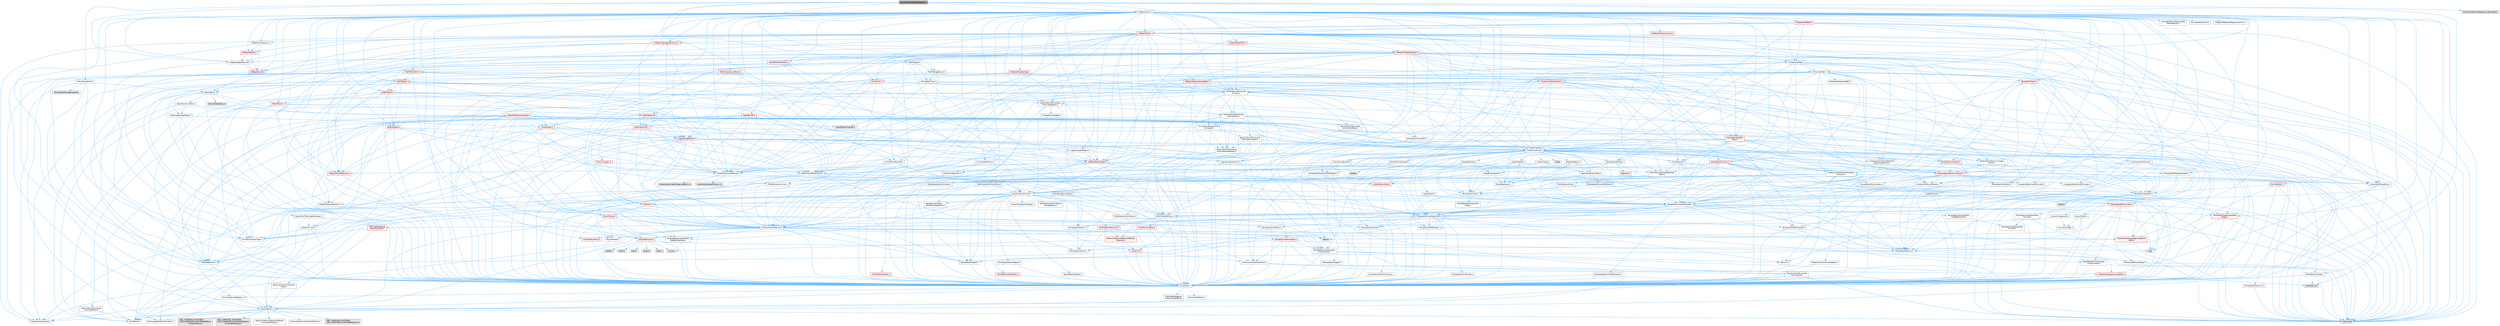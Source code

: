 digraph "MovieSceneFrameMigration.h"
{
 // INTERACTIVE_SVG=YES
 // LATEX_PDF_SIZE
  bgcolor="transparent";
  edge [fontname=Helvetica,fontsize=10,labelfontname=Helvetica,labelfontsize=10];
  node [fontname=Helvetica,fontsize=10,shape=box,height=0.2,width=0.4];
  Node1 [id="Node000001",label="MovieSceneFrameMigration.h",height=0.2,width=0.4,color="gray40", fillcolor="grey60", style="filled", fontcolor="black",tooltip=" "];
  Node1 -> Node2 [id="edge1_Node000001_Node000002",color="steelblue1",style="solid",tooltip=" "];
  Node2 [id="Node000002",label="Containers/Array.h",height=0.2,width=0.4,color="grey40", fillcolor="white", style="filled",URL="$df/dd0/Array_8h.html",tooltip=" "];
  Node2 -> Node3 [id="edge2_Node000002_Node000003",color="steelblue1",style="solid",tooltip=" "];
  Node3 [id="Node000003",label="CoreTypes.h",height=0.2,width=0.4,color="grey40", fillcolor="white", style="filled",URL="$dc/dec/CoreTypes_8h.html",tooltip=" "];
  Node3 -> Node4 [id="edge3_Node000003_Node000004",color="steelblue1",style="solid",tooltip=" "];
  Node4 [id="Node000004",label="HAL/Platform.h",height=0.2,width=0.4,color="grey40", fillcolor="white", style="filled",URL="$d9/dd0/Platform_8h.html",tooltip=" "];
  Node4 -> Node5 [id="edge4_Node000004_Node000005",color="steelblue1",style="solid",tooltip=" "];
  Node5 [id="Node000005",label="Misc/Build.h",height=0.2,width=0.4,color="grey40", fillcolor="white", style="filled",URL="$d3/dbb/Build_8h.html",tooltip=" "];
  Node4 -> Node6 [id="edge5_Node000004_Node000006",color="steelblue1",style="solid",tooltip=" "];
  Node6 [id="Node000006",label="Misc/LargeWorldCoordinates.h",height=0.2,width=0.4,color="grey40", fillcolor="white", style="filled",URL="$d2/dcb/LargeWorldCoordinates_8h.html",tooltip=" "];
  Node4 -> Node7 [id="edge6_Node000004_Node000007",color="steelblue1",style="solid",tooltip=" "];
  Node7 [id="Node000007",label="type_traits",height=0.2,width=0.4,color="grey60", fillcolor="#E0E0E0", style="filled",tooltip=" "];
  Node4 -> Node8 [id="edge7_Node000004_Node000008",color="steelblue1",style="solid",tooltip=" "];
  Node8 [id="Node000008",label="PreprocessorHelpers.h",height=0.2,width=0.4,color="grey40", fillcolor="white", style="filled",URL="$db/ddb/PreprocessorHelpers_8h.html",tooltip=" "];
  Node4 -> Node9 [id="edge8_Node000004_Node000009",color="steelblue1",style="solid",tooltip=" "];
  Node9 [id="Node000009",label="UBT_COMPILED_PLATFORM\l/UBT_COMPILED_PLATFORMPlatform\lCompilerPreSetup.h",height=0.2,width=0.4,color="grey60", fillcolor="#E0E0E0", style="filled",tooltip=" "];
  Node4 -> Node10 [id="edge9_Node000004_Node000010",color="steelblue1",style="solid",tooltip=" "];
  Node10 [id="Node000010",label="GenericPlatform/GenericPlatform\lCompilerPreSetup.h",height=0.2,width=0.4,color="grey40", fillcolor="white", style="filled",URL="$d9/dc8/GenericPlatformCompilerPreSetup_8h.html",tooltip=" "];
  Node4 -> Node11 [id="edge10_Node000004_Node000011",color="steelblue1",style="solid",tooltip=" "];
  Node11 [id="Node000011",label="GenericPlatform/GenericPlatform.h",height=0.2,width=0.4,color="grey40", fillcolor="white", style="filled",URL="$d6/d84/GenericPlatform_8h.html",tooltip=" "];
  Node4 -> Node12 [id="edge11_Node000004_Node000012",color="steelblue1",style="solid",tooltip=" "];
  Node12 [id="Node000012",label="UBT_COMPILED_PLATFORM\l/UBT_COMPILED_PLATFORMPlatform.h",height=0.2,width=0.4,color="grey60", fillcolor="#E0E0E0", style="filled",tooltip=" "];
  Node4 -> Node13 [id="edge12_Node000004_Node000013",color="steelblue1",style="solid",tooltip=" "];
  Node13 [id="Node000013",label="UBT_COMPILED_PLATFORM\l/UBT_COMPILED_PLATFORMPlatform\lCompilerSetup.h",height=0.2,width=0.4,color="grey60", fillcolor="#E0E0E0", style="filled",tooltip=" "];
  Node3 -> Node14 [id="edge13_Node000003_Node000014",color="steelblue1",style="solid",tooltip=" "];
  Node14 [id="Node000014",label="ProfilingDebugging\l/UMemoryDefines.h",height=0.2,width=0.4,color="grey40", fillcolor="white", style="filled",URL="$d2/da2/UMemoryDefines_8h.html",tooltip=" "];
  Node3 -> Node15 [id="edge14_Node000003_Node000015",color="steelblue1",style="solid",tooltip=" "];
  Node15 [id="Node000015",label="Misc/CoreMiscDefines.h",height=0.2,width=0.4,color="grey40", fillcolor="white", style="filled",URL="$da/d38/CoreMiscDefines_8h.html",tooltip=" "];
  Node15 -> Node4 [id="edge15_Node000015_Node000004",color="steelblue1",style="solid",tooltip=" "];
  Node15 -> Node8 [id="edge16_Node000015_Node000008",color="steelblue1",style="solid",tooltip=" "];
  Node3 -> Node16 [id="edge17_Node000003_Node000016",color="steelblue1",style="solid",tooltip=" "];
  Node16 [id="Node000016",label="Misc/CoreDefines.h",height=0.2,width=0.4,color="grey40", fillcolor="white", style="filled",URL="$d3/dd2/CoreDefines_8h.html",tooltip=" "];
  Node2 -> Node17 [id="edge18_Node000002_Node000017",color="steelblue1",style="solid",tooltip=" "];
  Node17 [id="Node000017",label="Misc/AssertionMacros.h",height=0.2,width=0.4,color="grey40", fillcolor="white", style="filled",URL="$d0/dfa/AssertionMacros_8h.html",tooltip=" "];
  Node17 -> Node3 [id="edge19_Node000017_Node000003",color="steelblue1",style="solid",tooltip=" "];
  Node17 -> Node4 [id="edge20_Node000017_Node000004",color="steelblue1",style="solid",tooltip=" "];
  Node17 -> Node18 [id="edge21_Node000017_Node000018",color="steelblue1",style="solid",tooltip=" "];
  Node18 [id="Node000018",label="HAL/PlatformMisc.h",height=0.2,width=0.4,color="red", fillcolor="#FFF0F0", style="filled",URL="$d0/df5/PlatformMisc_8h.html",tooltip=" "];
  Node18 -> Node3 [id="edge22_Node000018_Node000003",color="steelblue1",style="solid",tooltip=" "];
  Node17 -> Node8 [id="edge23_Node000017_Node000008",color="steelblue1",style="solid",tooltip=" "];
  Node17 -> Node54 [id="edge24_Node000017_Node000054",color="steelblue1",style="solid",tooltip=" "];
  Node54 [id="Node000054",label="Templates/EnableIf.h",height=0.2,width=0.4,color="grey40", fillcolor="white", style="filled",URL="$d7/d60/EnableIf_8h.html",tooltip=" "];
  Node54 -> Node3 [id="edge25_Node000054_Node000003",color="steelblue1",style="solid",tooltip=" "];
  Node17 -> Node55 [id="edge26_Node000017_Node000055",color="steelblue1",style="solid",tooltip=" "];
  Node55 [id="Node000055",label="Templates/IsArrayOrRefOf\lTypeByPredicate.h",height=0.2,width=0.4,color="grey40", fillcolor="white", style="filled",URL="$d6/da1/IsArrayOrRefOfTypeByPredicate_8h.html",tooltip=" "];
  Node55 -> Node3 [id="edge27_Node000055_Node000003",color="steelblue1",style="solid",tooltip=" "];
  Node17 -> Node56 [id="edge28_Node000017_Node000056",color="steelblue1",style="solid",tooltip=" "];
  Node56 [id="Node000056",label="Templates/IsValidVariadic\lFunctionArg.h",height=0.2,width=0.4,color="grey40", fillcolor="white", style="filled",URL="$d0/dc8/IsValidVariadicFunctionArg_8h.html",tooltip=" "];
  Node56 -> Node3 [id="edge29_Node000056_Node000003",color="steelblue1",style="solid",tooltip=" "];
  Node56 -> Node57 [id="edge30_Node000056_Node000057",color="steelblue1",style="solid",tooltip=" "];
  Node57 [id="Node000057",label="IsEnum.h",height=0.2,width=0.4,color="grey40", fillcolor="white", style="filled",URL="$d4/de5/IsEnum_8h.html",tooltip=" "];
  Node56 -> Node7 [id="edge31_Node000056_Node000007",color="steelblue1",style="solid",tooltip=" "];
  Node17 -> Node58 [id="edge32_Node000017_Node000058",color="steelblue1",style="solid",tooltip=" "];
  Node58 [id="Node000058",label="Traits/IsCharEncodingCompatible\lWith.h",height=0.2,width=0.4,color="red", fillcolor="#FFF0F0", style="filled",URL="$df/dd1/IsCharEncodingCompatibleWith_8h.html",tooltip=" "];
  Node58 -> Node7 [id="edge33_Node000058_Node000007",color="steelblue1",style="solid",tooltip=" "];
  Node17 -> Node60 [id="edge34_Node000017_Node000060",color="steelblue1",style="solid",tooltip=" "];
  Node60 [id="Node000060",label="Misc/VarArgs.h",height=0.2,width=0.4,color="grey40", fillcolor="white", style="filled",URL="$d5/d6f/VarArgs_8h.html",tooltip=" "];
  Node60 -> Node3 [id="edge35_Node000060_Node000003",color="steelblue1",style="solid",tooltip=" "];
  Node17 -> Node61 [id="edge36_Node000017_Node000061",color="steelblue1",style="solid",tooltip=" "];
  Node61 [id="Node000061",label="String/FormatStringSan.h",height=0.2,width=0.4,color="red", fillcolor="#FFF0F0", style="filled",URL="$d3/d8b/FormatStringSan_8h.html",tooltip=" "];
  Node61 -> Node7 [id="edge37_Node000061_Node000007",color="steelblue1",style="solid",tooltip=" "];
  Node61 -> Node3 [id="edge38_Node000061_Node000003",color="steelblue1",style="solid",tooltip=" "];
  Node61 -> Node62 [id="edge39_Node000061_Node000062",color="steelblue1",style="solid",tooltip=" "];
  Node62 [id="Node000062",label="Templates/Requires.h",height=0.2,width=0.4,color="grey40", fillcolor="white", style="filled",URL="$dc/d96/Requires_8h.html",tooltip=" "];
  Node62 -> Node54 [id="edge40_Node000062_Node000054",color="steelblue1",style="solid",tooltip=" "];
  Node62 -> Node7 [id="edge41_Node000062_Node000007",color="steelblue1",style="solid",tooltip=" "];
  Node61 -> Node63 [id="edge42_Node000061_Node000063",color="steelblue1",style="solid",tooltip=" "];
  Node63 [id="Node000063",label="Templates/Identity.h",height=0.2,width=0.4,color="grey40", fillcolor="white", style="filled",URL="$d0/dd5/Identity_8h.html",tooltip=" "];
  Node61 -> Node56 [id="edge43_Node000061_Node000056",color="steelblue1",style="solid",tooltip=" "];
  Node61 -> Node26 [id="edge44_Node000061_Node000026",color="steelblue1",style="solid",tooltip=" "];
  Node26 [id="Node000026",label="Containers/ContainersFwd.h",height=0.2,width=0.4,color="grey40", fillcolor="white", style="filled",URL="$d4/d0a/ContainersFwd_8h.html",tooltip=" "];
  Node26 -> Node4 [id="edge45_Node000026_Node000004",color="steelblue1",style="solid",tooltip=" "];
  Node26 -> Node3 [id="edge46_Node000026_Node000003",color="steelblue1",style="solid",tooltip=" "];
  Node26 -> Node23 [id="edge47_Node000026_Node000023",color="steelblue1",style="solid",tooltip=" "];
  Node23 [id="Node000023",label="Traits/IsContiguousContainer.h",height=0.2,width=0.4,color="red", fillcolor="#FFF0F0", style="filled",URL="$d5/d3c/IsContiguousContainer_8h.html",tooltip=" "];
  Node23 -> Node3 [id="edge48_Node000023_Node000003",color="steelblue1",style="solid",tooltip=" "];
  Node23 -> Node22 [id="edge49_Node000023_Node000022",color="steelblue1",style="solid",tooltip=" "];
  Node22 [id="Node000022",label="initializer_list",height=0.2,width=0.4,color="grey60", fillcolor="#E0E0E0", style="filled",tooltip=" "];
  Node17 -> Node67 [id="edge50_Node000017_Node000067",color="steelblue1",style="solid",tooltip=" "];
  Node67 [id="Node000067",label="atomic",height=0.2,width=0.4,color="grey60", fillcolor="#E0E0E0", style="filled",tooltip=" "];
  Node2 -> Node68 [id="edge51_Node000002_Node000068",color="steelblue1",style="solid",tooltip=" "];
  Node68 [id="Node000068",label="Misc/IntrusiveUnsetOptional\lState.h",height=0.2,width=0.4,color="grey40", fillcolor="white", style="filled",URL="$d2/d0a/IntrusiveUnsetOptionalState_8h.html",tooltip=" "];
  Node68 -> Node69 [id="edge52_Node000068_Node000069",color="steelblue1",style="solid",tooltip=" "];
  Node69 [id="Node000069",label="Misc/OptionalFwd.h",height=0.2,width=0.4,color="grey40", fillcolor="white", style="filled",URL="$dc/d50/OptionalFwd_8h.html",tooltip=" "];
  Node2 -> Node70 [id="edge53_Node000002_Node000070",color="steelblue1",style="solid",tooltip=" "];
  Node70 [id="Node000070",label="Misc/ReverseIterate.h",height=0.2,width=0.4,color="grey40", fillcolor="white", style="filled",URL="$db/de3/ReverseIterate_8h.html",tooltip=" "];
  Node70 -> Node4 [id="edge54_Node000070_Node000004",color="steelblue1",style="solid",tooltip=" "];
  Node70 -> Node71 [id="edge55_Node000070_Node000071",color="steelblue1",style="solid",tooltip=" "];
  Node71 [id="Node000071",label="iterator",height=0.2,width=0.4,color="grey60", fillcolor="#E0E0E0", style="filled",tooltip=" "];
  Node2 -> Node72 [id="edge56_Node000002_Node000072",color="steelblue1",style="solid",tooltip=" "];
  Node72 [id="Node000072",label="HAL/UnrealMemory.h",height=0.2,width=0.4,color="grey40", fillcolor="white", style="filled",URL="$d9/d96/UnrealMemory_8h.html",tooltip=" "];
  Node72 -> Node3 [id="edge57_Node000072_Node000003",color="steelblue1",style="solid",tooltip=" "];
  Node72 -> Node73 [id="edge58_Node000072_Node000073",color="steelblue1",style="solid",tooltip=" "];
  Node73 [id="Node000073",label="GenericPlatform/GenericPlatform\lMemory.h",height=0.2,width=0.4,color="red", fillcolor="#FFF0F0", style="filled",URL="$dd/d22/GenericPlatformMemory_8h.html",tooltip=" "];
  Node73 -> Node25 [id="edge59_Node000073_Node000025",color="steelblue1",style="solid",tooltip=" "];
  Node25 [id="Node000025",label="CoreFwd.h",height=0.2,width=0.4,color="red", fillcolor="#FFF0F0", style="filled",URL="$d1/d1e/CoreFwd_8h.html",tooltip=" "];
  Node25 -> Node3 [id="edge60_Node000025_Node000003",color="steelblue1",style="solid",tooltip=" "];
  Node25 -> Node26 [id="edge61_Node000025_Node000026",color="steelblue1",style="solid",tooltip=" "];
  Node25 -> Node27 [id="edge62_Node000025_Node000027",color="steelblue1",style="solid",tooltip=" "];
  Node27 [id="Node000027",label="Math/MathFwd.h",height=0.2,width=0.4,color="grey40", fillcolor="white", style="filled",URL="$d2/d10/MathFwd_8h.html",tooltip=" "];
  Node27 -> Node4 [id="edge63_Node000027_Node000004",color="steelblue1",style="solid",tooltip=" "];
  Node73 -> Node3 [id="edge64_Node000073_Node000003",color="steelblue1",style="solid",tooltip=" "];
  Node73 -> Node32 [id="edge65_Node000073_Node000032",color="steelblue1",style="solid",tooltip=" "];
  Node32 [id="Node000032",label="wchar.h",height=0.2,width=0.4,color="grey60", fillcolor="#E0E0E0", style="filled",tooltip=" "];
  Node72 -> Node76 [id="edge66_Node000072_Node000076",color="steelblue1",style="solid",tooltip=" "];
  Node76 [id="Node000076",label="HAL/MemoryBase.h",height=0.2,width=0.4,color="red", fillcolor="#FFF0F0", style="filled",URL="$d6/d9f/MemoryBase_8h.html",tooltip=" "];
  Node76 -> Node3 [id="edge67_Node000076_Node000003",color="steelblue1",style="solid",tooltip=" "];
  Node76 -> Node30 [id="edge68_Node000076_Node000030",color="steelblue1",style="solid",tooltip=" "];
  Node30 [id="Node000030",label="HAL/PlatformCrt.h",height=0.2,width=0.4,color="red", fillcolor="#FFF0F0", style="filled",URL="$d8/d75/PlatformCrt_8h.html",tooltip=" "];
  Node30 -> Node31 [id="edge69_Node000030_Node000031",color="steelblue1",style="solid",tooltip=" "];
  Node31 [id="Node000031",label="new",height=0.2,width=0.4,color="grey60", fillcolor="#E0E0E0", style="filled",tooltip=" "];
  Node30 -> Node32 [id="edge70_Node000030_Node000032",color="steelblue1",style="solid",tooltip=" "];
  Node30 -> Node33 [id="edge71_Node000030_Node000033",color="steelblue1",style="solid",tooltip=" "];
  Node33 [id="Node000033",label="stddef.h",height=0.2,width=0.4,color="grey60", fillcolor="#E0E0E0", style="filled",tooltip=" "];
  Node30 -> Node34 [id="edge72_Node000030_Node000034",color="steelblue1",style="solid",tooltip=" "];
  Node34 [id="Node000034",label="stdlib.h",height=0.2,width=0.4,color="grey60", fillcolor="#E0E0E0", style="filled",tooltip=" "];
  Node30 -> Node35 [id="edge73_Node000030_Node000035",color="steelblue1",style="solid",tooltip=" "];
  Node35 [id="Node000035",label="stdio.h",height=0.2,width=0.4,color="grey60", fillcolor="#E0E0E0", style="filled",tooltip=" "];
  Node30 -> Node36 [id="edge74_Node000030_Node000036",color="steelblue1",style="solid",tooltip=" "];
  Node36 [id="Node000036",label="stdarg.h",height=0.2,width=0.4,color="grey60", fillcolor="#E0E0E0", style="filled",tooltip=" "];
  Node30 -> Node37 [id="edge75_Node000030_Node000037",color="steelblue1",style="solid",tooltip=" "];
  Node37 [id="Node000037",label="math.h",height=0.2,width=0.4,color="grey60", fillcolor="#E0E0E0", style="filled",tooltip=" "];
  Node72 -> Node89 [id="edge76_Node000072_Node000089",color="steelblue1",style="solid",tooltip=" "];
  Node89 [id="Node000089",label="HAL/PlatformMemory.h",height=0.2,width=0.4,color="red", fillcolor="#FFF0F0", style="filled",URL="$de/d68/PlatformMemory_8h.html",tooltip=" "];
  Node89 -> Node3 [id="edge77_Node000089_Node000003",color="steelblue1",style="solid",tooltip=" "];
  Node89 -> Node73 [id="edge78_Node000089_Node000073",color="steelblue1",style="solid",tooltip=" "];
  Node72 -> Node91 [id="edge79_Node000072_Node000091",color="steelblue1",style="solid",tooltip=" "];
  Node91 [id="Node000091",label="ProfilingDebugging\l/MemoryTrace.h",height=0.2,width=0.4,color="red", fillcolor="#FFF0F0", style="filled",URL="$da/dd7/MemoryTrace_8h.html",tooltip=" "];
  Node91 -> Node4 [id="edge80_Node000091_Node000004",color="steelblue1",style="solid",tooltip=" "];
  Node91 -> Node42 [id="edge81_Node000091_Node000042",color="steelblue1",style="solid",tooltip=" "];
  Node42 [id="Node000042",label="Misc/EnumClassFlags.h",height=0.2,width=0.4,color="grey40", fillcolor="white", style="filled",URL="$d8/de7/EnumClassFlags_8h.html",tooltip=" "];
  Node72 -> Node92 [id="edge82_Node000072_Node000092",color="steelblue1",style="solid",tooltip=" "];
  Node92 [id="Node000092",label="Templates/IsPointer.h",height=0.2,width=0.4,color="grey40", fillcolor="white", style="filled",URL="$d7/d05/IsPointer_8h.html",tooltip=" "];
  Node92 -> Node3 [id="edge83_Node000092_Node000003",color="steelblue1",style="solid",tooltip=" "];
  Node2 -> Node93 [id="edge84_Node000002_Node000093",color="steelblue1",style="solid",tooltip=" "];
  Node93 [id="Node000093",label="Templates/UnrealTypeTraits.h",height=0.2,width=0.4,color="grey40", fillcolor="white", style="filled",URL="$d2/d2d/UnrealTypeTraits_8h.html",tooltip=" "];
  Node93 -> Node3 [id="edge85_Node000093_Node000003",color="steelblue1",style="solid",tooltip=" "];
  Node93 -> Node92 [id="edge86_Node000093_Node000092",color="steelblue1",style="solid",tooltip=" "];
  Node93 -> Node17 [id="edge87_Node000093_Node000017",color="steelblue1",style="solid",tooltip=" "];
  Node93 -> Node85 [id="edge88_Node000093_Node000085",color="steelblue1",style="solid",tooltip=" "];
  Node85 [id="Node000085",label="Templates/AndOrNot.h",height=0.2,width=0.4,color="grey40", fillcolor="white", style="filled",URL="$db/d0a/AndOrNot_8h.html",tooltip=" "];
  Node85 -> Node3 [id="edge89_Node000085_Node000003",color="steelblue1",style="solid",tooltip=" "];
  Node93 -> Node54 [id="edge90_Node000093_Node000054",color="steelblue1",style="solid",tooltip=" "];
  Node93 -> Node94 [id="edge91_Node000093_Node000094",color="steelblue1",style="solid",tooltip=" "];
  Node94 [id="Node000094",label="Templates/IsArithmetic.h",height=0.2,width=0.4,color="grey40", fillcolor="white", style="filled",URL="$d2/d5d/IsArithmetic_8h.html",tooltip=" "];
  Node94 -> Node3 [id="edge92_Node000094_Node000003",color="steelblue1",style="solid",tooltip=" "];
  Node93 -> Node57 [id="edge93_Node000093_Node000057",color="steelblue1",style="solid",tooltip=" "];
  Node93 -> Node95 [id="edge94_Node000093_Node000095",color="steelblue1",style="solid",tooltip=" "];
  Node95 [id="Node000095",label="Templates/Models.h",height=0.2,width=0.4,color="grey40", fillcolor="white", style="filled",URL="$d3/d0c/Models_8h.html",tooltip=" "];
  Node95 -> Node63 [id="edge95_Node000095_Node000063",color="steelblue1",style="solid",tooltip=" "];
  Node93 -> Node96 [id="edge96_Node000093_Node000096",color="steelblue1",style="solid",tooltip=" "];
  Node96 [id="Node000096",label="Templates/IsPODType.h",height=0.2,width=0.4,color="grey40", fillcolor="white", style="filled",URL="$d7/db1/IsPODType_8h.html",tooltip=" "];
  Node96 -> Node3 [id="edge97_Node000096_Node000003",color="steelblue1",style="solid",tooltip=" "];
  Node93 -> Node97 [id="edge98_Node000093_Node000097",color="steelblue1",style="solid",tooltip=" "];
  Node97 [id="Node000097",label="Templates/IsUECoreType.h",height=0.2,width=0.4,color="grey40", fillcolor="white", style="filled",URL="$d1/db8/IsUECoreType_8h.html",tooltip=" "];
  Node97 -> Node3 [id="edge99_Node000097_Node000003",color="steelblue1",style="solid",tooltip=" "];
  Node97 -> Node7 [id="edge100_Node000097_Node000007",color="steelblue1",style="solid",tooltip=" "];
  Node93 -> Node86 [id="edge101_Node000093_Node000086",color="steelblue1",style="solid",tooltip=" "];
  Node86 [id="Node000086",label="Templates/IsTriviallyCopy\lConstructible.h",height=0.2,width=0.4,color="grey40", fillcolor="white", style="filled",URL="$d3/d78/IsTriviallyCopyConstructible_8h.html",tooltip=" "];
  Node86 -> Node3 [id="edge102_Node000086_Node000003",color="steelblue1",style="solid",tooltip=" "];
  Node86 -> Node7 [id="edge103_Node000086_Node000007",color="steelblue1",style="solid",tooltip=" "];
  Node2 -> Node98 [id="edge104_Node000002_Node000098",color="steelblue1",style="solid",tooltip=" "];
  Node98 [id="Node000098",label="Templates/UnrealTemplate.h",height=0.2,width=0.4,color="grey40", fillcolor="white", style="filled",URL="$d4/d24/UnrealTemplate_8h.html",tooltip=" "];
  Node98 -> Node3 [id="edge105_Node000098_Node000003",color="steelblue1",style="solid",tooltip=" "];
  Node98 -> Node92 [id="edge106_Node000098_Node000092",color="steelblue1",style="solid",tooltip=" "];
  Node98 -> Node72 [id="edge107_Node000098_Node000072",color="steelblue1",style="solid",tooltip=" "];
  Node98 -> Node99 [id="edge108_Node000098_Node000099",color="steelblue1",style="solid",tooltip=" "];
  Node99 [id="Node000099",label="Templates/CopyQualifiers\lAndRefsFromTo.h",height=0.2,width=0.4,color="grey40", fillcolor="white", style="filled",URL="$d3/db3/CopyQualifiersAndRefsFromTo_8h.html",tooltip=" "];
  Node99 -> Node100 [id="edge109_Node000099_Node000100",color="steelblue1",style="solid",tooltip=" "];
  Node100 [id="Node000100",label="Templates/CopyQualifiers\lFromTo.h",height=0.2,width=0.4,color="grey40", fillcolor="white", style="filled",URL="$d5/db4/CopyQualifiersFromTo_8h.html",tooltip=" "];
  Node98 -> Node93 [id="edge110_Node000098_Node000093",color="steelblue1",style="solid",tooltip=" "];
  Node98 -> Node101 [id="edge111_Node000098_Node000101",color="steelblue1",style="solid",tooltip=" "];
  Node101 [id="Node000101",label="Templates/RemoveReference.h",height=0.2,width=0.4,color="grey40", fillcolor="white", style="filled",URL="$da/dbe/RemoveReference_8h.html",tooltip=" "];
  Node101 -> Node3 [id="edge112_Node000101_Node000003",color="steelblue1",style="solid",tooltip=" "];
  Node98 -> Node62 [id="edge113_Node000098_Node000062",color="steelblue1",style="solid",tooltip=" "];
  Node98 -> Node102 [id="edge114_Node000098_Node000102",color="steelblue1",style="solid",tooltip=" "];
  Node102 [id="Node000102",label="Templates/TypeCompatible\lBytes.h",height=0.2,width=0.4,color="red", fillcolor="#FFF0F0", style="filled",URL="$df/d0a/TypeCompatibleBytes_8h.html",tooltip=" "];
  Node102 -> Node3 [id="edge115_Node000102_Node000003",color="steelblue1",style="solid",tooltip=" "];
  Node102 -> Node31 [id="edge116_Node000102_Node000031",color="steelblue1",style="solid",tooltip=" "];
  Node102 -> Node7 [id="edge117_Node000102_Node000007",color="steelblue1",style="solid",tooltip=" "];
  Node98 -> Node63 [id="edge118_Node000098_Node000063",color="steelblue1",style="solid",tooltip=" "];
  Node98 -> Node23 [id="edge119_Node000098_Node000023",color="steelblue1",style="solid",tooltip=" "];
  Node98 -> Node103 [id="edge120_Node000098_Node000103",color="steelblue1",style="solid",tooltip=" "];
  Node103 [id="Node000103",label="Traits/UseBitwiseSwap.h",height=0.2,width=0.4,color="grey40", fillcolor="white", style="filled",URL="$db/df3/UseBitwiseSwap_8h.html",tooltip=" "];
  Node103 -> Node3 [id="edge121_Node000103_Node000003",color="steelblue1",style="solid",tooltip=" "];
  Node103 -> Node7 [id="edge122_Node000103_Node000007",color="steelblue1",style="solid",tooltip=" "];
  Node98 -> Node7 [id="edge123_Node000098_Node000007",color="steelblue1",style="solid",tooltip=" "];
  Node2 -> Node104 [id="edge124_Node000002_Node000104",color="steelblue1",style="solid",tooltip=" "];
  Node104 [id="Node000104",label="Containers/AllowShrinking.h",height=0.2,width=0.4,color="grey40", fillcolor="white", style="filled",URL="$d7/d1a/AllowShrinking_8h.html",tooltip=" "];
  Node104 -> Node3 [id="edge125_Node000104_Node000003",color="steelblue1",style="solid",tooltip=" "];
  Node2 -> Node105 [id="edge126_Node000002_Node000105",color="steelblue1",style="solid",tooltip=" "];
  Node105 [id="Node000105",label="Containers/ContainerAllocation\lPolicies.h",height=0.2,width=0.4,color="grey40", fillcolor="white", style="filled",URL="$d7/dff/ContainerAllocationPolicies_8h.html",tooltip=" "];
  Node105 -> Node3 [id="edge127_Node000105_Node000003",color="steelblue1",style="solid",tooltip=" "];
  Node105 -> Node106 [id="edge128_Node000105_Node000106",color="steelblue1",style="solid",tooltip=" "];
  Node106 [id="Node000106",label="Containers/ContainerHelpers.h",height=0.2,width=0.4,color="grey40", fillcolor="white", style="filled",URL="$d7/d33/ContainerHelpers_8h.html",tooltip=" "];
  Node106 -> Node3 [id="edge129_Node000106_Node000003",color="steelblue1",style="solid",tooltip=" "];
  Node105 -> Node105 [id="edge130_Node000105_Node000105",color="steelblue1",style="solid",tooltip=" "];
  Node105 -> Node107 [id="edge131_Node000105_Node000107",color="steelblue1",style="solid",tooltip=" "];
  Node107 [id="Node000107",label="HAL/PlatformMath.h",height=0.2,width=0.4,color="red", fillcolor="#FFF0F0", style="filled",URL="$dc/d53/PlatformMath_8h.html",tooltip=" "];
  Node107 -> Node3 [id="edge132_Node000107_Node000003",color="steelblue1",style="solid",tooltip=" "];
  Node105 -> Node72 [id="edge133_Node000105_Node000072",color="steelblue1",style="solid",tooltip=" "];
  Node105 -> Node40 [id="edge134_Node000105_Node000040",color="steelblue1",style="solid",tooltip=" "];
  Node40 [id="Node000040",label="Math/NumericLimits.h",height=0.2,width=0.4,color="grey40", fillcolor="white", style="filled",URL="$df/d1b/NumericLimits_8h.html",tooltip=" "];
  Node40 -> Node3 [id="edge135_Node000040_Node000003",color="steelblue1",style="solid",tooltip=" "];
  Node105 -> Node17 [id="edge136_Node000105_Node000017",color="steelblue1",style="solid",tooltip=" "];
  Node105 -> Node115 [id="edge137_Node000105_Node000115",color="steelblue1",style="solid",tooltip=" "];
  Node115 [id="Node000115",label="Templates/IsPolymorphic.h",height=0.2,width=0.4,color="grey40", fillcolor="white", style="filled",URL="$dc/d20/IsPolymorphic_8h.html",tooltip=" "];
  Node105 -> Node116 [id="edge138_Node000105_Node000116",color="steelblue1",style="solid",tooltip=" "];
  Node116 [id="Node000116",label="Templates/MemoryOps.h",height=0.2,width=0.4,color="red", fillcolor="#FFF0F0", style="filled",URL="$db/dea/MemoryOps_8h.html",tooltip=" "];
  Node116 -> Node3 [id="edge139_Node000116_Node000003",color="steelblue1",style="solid",tooltip=" "];
  Node116 -> Node72 [id="edge140_Node000116_Node000072",color="steelblue1",style="solid",tooltip=" "];
  Node116 -> Node86 [id="edge141_Node000116_Node000086",color="steelblue1",style="solid",tooltip=" "];
  Node116 -> Node62 [id="edge142_Node000116_Node000062",color="steelblue1",style="solid",tooltip=" "];
  Node116 -> Node93 [id="edge143_Node000116_Node000093",color="steelblue1",style="solid",tooltip=" "];
  Node116 -> Node103 [id="edge144_Node000116_Node000103",color="steelblue1",style="solid",tooltip=" "];
  Node116 -> Node31 [id="edge145_Node000116_Node000031",color="steelblue1",style="solid",tooltip=" "];
  Node116 -> Node7 [id="edge146_Node000116_Node000007",color="steelblue1",style="solid",tooltip=" "];
  Node105 -> Node102 [id="edge147_Node000105_Node000102",color="steelblue1",style="solid",tooltip=" "];
  Node105 -> Node7 [id="edge148_Node000105_Node000007",color="steelblue1",style="solid",tooltip=" "];
  Node2 -> Node117 [id="edge149_Node000002_Node000117",color="steelblue1",style="solid",tooltip=" "];
  Node117 [id="Node000117",label="Containers/ContainerElement\lTypeCompatibility.h",height=0.2,width=0.4,color="grey40", fillcolor="white", style="filled",URL="$df/ddf/ContainerElementTypeCompatibility_8h.html",tooltip=" "];
  Node117 -> Node3 [id="edge150_Node000117_Node000003",color="steelblue1",style="solid",tooltip=" "];
  Node117 -> Node93 [id="edge151_Node000117_Node000093",color="steelblue1",style="solid",tooltip=" "];
  Node2 -> Node118 [id="edge152_Node000002_Node000118",color="steelblue1",style="solid",tooltip=" "];
  Node118 [id="Node000118",label="Serialization/Archive.h",height=0.2,width=0.4,color="grey40", fillcolor="white", style="filled",URL="$d7/d3b/Archive_8h.html",tooltip=" "];
  Node118 -> Node25 [id="edge153_Node000118_Node000025",color="steelblue1",style="solid",tooltip=" "];
  Node118 -> Node3 [id="edge154_Node000118_Node000003",color="steelblue1",style="solid",tooltip=" "];
  Node118 -> Node119 [id="edge155_Node000118_Node000119",color="steelblue1",style="solid",tooltip=" "];
  Node119 [id="Node000119",label="HAL/PlatformProperties.h",height=0.2,width=0.4,color="red", fillcolor="#FFF0F0", style="filled",URL="$d9/db0/PlatformProperties_8h.html",tooltip=" "];
  Node119 -> Node3 [id="edge156_Node000119_Node000003",color="steelblue1",style="solid",tooltip=" "];
  Node118 -> Node122 [id="edge157_Node000118_Node000122",color="steelblue1",style="solid",tooltip=" "];
  Node122 [id="Node000122",label="Internationalization\l/TextNamespaceFwd.h",height=0.2,width=0.4,color="grey40", fillcolor="white", style="filled",URL="$d8/d97/TextNamespaceFwd_8h.html",tooltip=" "];
  Node122 -> Node3 [id="edge158_Node000122_Node000003",color="steelblue1",style="solid",tooltip=" "];
  Node118 -> Node27 [id="edge159_Node000118_Node000027",color="steelblue1",style="solid",tooltip=" "];
  Node118 -> Node17 [id="edge160_Node000118_Node000017",color="steelblue1",style="solid",tooltip=" "];
  Node118 -> Node5 [id="edge161_Node000118_Node000005",color="steelblue1",style="solid",tooltip=" "];
  Node118 -> Node41 [id="edge162_Node000118_Node000041",color="steelblue1",style="solid",tooltip=" "];
  Node41 [id="Node000041",label="Misc/CompressionFlags.h",height=0.2,width=0.4,color="grey40", fillcolor="white", style="filled",URL="$d9/d76/CompressionFlags_8h.html",tooltip=" "];
  Node118 -> Node123 [id="edge163_Node000118_Node000123",color="steelblue1",style="solid",tooltip=" "];
  Node123 [id="Node000123",label="Misc/EngineVersionBase.h",height=0.2,width=0.4,color="grey40", fillcolor="white", style="filled",URL="$d5/d2b/EngineVersionBase_8h.html",tooltip=" "];
  Node123 -> Node3 [id="edge164_Node000123_Node000003",color="steelblue1",style="solid",tooltip=" "];
  Node118 -> Node60 [id="edge165_Node000118_Node000060",color="steelblue1",style="solid",tooltip=" "];
  Node118 -> Node124 [id="edge166_Node000118_Node000124",color="steelblue1",style="solid",tooltip=" "];
  Node124 [id="Node000124",label="Serialization/ArchiveCook\lData.h",height=0.2,width=0.4,color="grey40", fillcolor="white", style="filled",URL="$dc/db6/ArchiveCookData_8h.html",tooltip=" "];
  Node124 -> Node4 [id="edge167_Node000124_Node000004",color="steelblue1",style="solid",tooltip=" "];
  Node118 -> Node125 [id="edge168_Node000118_Node000125",color="steelblue1",style="solid",tooltip=" "];
  Node125 [id="Node000125",label="Serialization/ArchiveSave\lPackageData.h",height=0.2,width=0.4,color="grey40", fillcolor="white", style="filled",URL="$d1/d37/ArchiveSavePackageData_8h.html",tooltip=" "];
  Node118 -> Node54 [id="edge169_Node000118_Node000054",color="steelblue1",style="solid",tooltip=" "];
  Node118 -> Node55 [id="edge170_Node000118_Node000055",color="steelblue1",style="solid",tooltip=" "];
  Node118 -> Node126 [id="edge171_Node000118_Node000126",color="steelblue1",style="solid",tooltip=" "];
  Node126 [id="Node000126",label="Templates/IsEnumClass.h",height=0.2,width=0.4,color="grey40", fillcolor="white", style="filled",URL="$d7/d15/IsEnumClass_8h.html",tooltip=" "];
  Node126 -> Node3 [id="edge172_Node000126_Node000003",color="steelblue1",style="solid",tooltip=" "];
  Node126 -> Node85 [id="edge173_Node000126_Node000085",color="steelblue1",style="solid",tooltip=" "];
  Node118 -> Node112 [id="edge174_Node000118_Node000112",color="steelblue1",style="solid",tooltip=" "];
  Node112 [id="Node000112",label="Templates/IsSigned.h",height=0.2,width=0.4,color="grey40", fillcolor="white", style="filled",URL="$d8/dd8/IsSigned_8h.html",tooltip=" "];
  Node112 -> Node3 [id="edge175_Node000112_Node000003",color="steelblue1",style="solid",tooltip=" "];
  Node118 -> Node56 [id="edge176_Node000118_Node000056",color="steelblue1",style="solid",tooltip=" "];
  Node118 -> Node98 [id="edge177_Node000118_Node000098",color="steelblue1",style="solid",tooltip=" "];
  Node118 -> Node58 [id="edge178_Node000118_Node000058",color="steelblue1",style="solid",tooltip=" "];
  Node118 -> Node127 [id="edge179_Node000118_Node000127",color="steelblue1",style="solid",tooltip=" "];
  Node127 [id="Node000127",label="UObject/ObjectVersion.h",height=0.2,width=0.4,color="grey40", fillcolor="white", style="filled",URL="$da/d63/ObjectVersion_8h.html",tooltip=" "];
  Node127 -> Node3 [id="edge180_Node000127_Node000003",color="steelblue1",style="solid",tooltip=" "];
  Node2 -> Node128 [id="edge181_Node000002_Node000128",color="steelblue1",style="solid",tooltip=" "];
  Node128 [id="Node000128",label="Serialization/MemoryImage\lWriter.h",height=0.2,width=0.4,color="grey40", fillcolor="white", style="filled",URL="$d0/d08/MemoryImageWriter_8h.html",tooltip=" "];
  Node128 -> Node3 [id="edge182_Node000128_Node000003",color="steelblue1",style="solid",tooltip=" "];
  Node128 -> Node129 [id="edge183_Node000128_Node000129",color="steelblue1",style="solid",tooltip=" "];
  Node129 [id="Node000129",label="Serialization/MemoryLayout.h",height=0.2,width=0.4,color="red", fillcolor="#FFF0F0", style="filled",URL="$d7/d66/MemoryLayout_8h.html",tooltip=" "];
  Node129 -> Node130 [id="edge184_Node000129_Node000130",color="steelblue1",style="solid",tooltip=" "];
  Node130 [id="Node000130",label="Concepts/StaticClassProvider.h",height=0.2,width=0.4,color="grey40", fillcolor="white", style="filled",URL="$dd/d83/StaticClassProvider_8h.html",tooltip=" "];
  Node129 -> Node131 [id="edge185_Node000129_Node000131",color="steelblue1",style="solid",tooltip=" "];
  Node131 [id="Node000131",label="Concepts/StaticStructProvider.h",height=0.2,width=0.4,color="grey40", fillcolor="white", style="filled",URL="$d5/d77/StaticStructProvider_8h.html",tooltip=" "];
  Node129 -> Node132 [id="edge186_Node000129_Node000132",color="steelblue1",style="solid",tooltip=" "];
  Node132 [id="Node000132",label="Containers/EnumAsByte.h",height=0.2,width=0.4,color="grey40", fillcolor="white", style="filled",URL="$d6/d9a/EnumAsByte_8h.html",tooltip=" "];
  Node132 -> Node3 [id="edge187_Node000132_Node000003",color="steelblue1",style="solid",tooltip=" "];
  Node132 -> Node96 [id="edge188_Node000132_Node000096",color="steelblue1",style="solid",tooltip=" "];
  Node132 -> Node133 [id="edge189_Node000132_Node000133",color="steelblue1",style="solid",tooltip=" "];
  Node133 [id="Node000133",label="Templates/TypeHash.h",height=0.2,width=0.4,color="grey40", fillcolor="white", style="filled",URL="$d1/d62/TypeHash_8h.html",tooltip=" "];
  Node133 -> Node3 [id="edge190_Node000133_Node000003",color="steelblue1",style="solid",tooltip=" "];
  Node133 -> Node62 [id="edge191_Node000133_Node000062",color="steelblue1",style="solid",tooltip=" "];
  Node133 -> Node134 [id="edge192_Node000133_Node000134",color="steelblue1",style="solid",tooltip=" "];
  Node134 [id="Node000134",label="Misc/Crc.h",height=0.2,width=0.4,color="red", fillcolor="#FFF0F0", style="filled",URL="$d4/dd2/Crc_8h.html",tooltip=" "];
  Node134 -> Node3 [id="edge193_Node000134_Node000003",color="steelblue1",style="solid",tooltip=" "];
  Node134 -> Node17 [id="edge194_Node000134_Node000017",color="steelblue1",style="solid",tooltip=" "];
  Node134 -> Node135 [id="edge195_Node000134_Node000135",color="steelblue1",style="solid",tooltip=" "];
  Node135 [id="Node000135",label="Misc/CString.h",height=0.2,width=0.4,color="red", fillcolor="#FFF0F0", style="filled",URL="$d2/d49/CString_8h.html",tooltip=" "];
  Node135 -> Node3 [id="edge196_Node000135_Node000003",color="steelblue1",style="solid",tooltip=" "];
  Node135 -> Node30 [id="edge197_Node000135_Node000030",color="steelblue1",style="solid",tooltip=" "];
  Node135 -> Node17 [id="edge198_Node000135_Node000017",color="steelblue1",style="solid",tooltip=" "];
  Node135 -> Node60 [id="edge199_Node000135_Node000060",color="steelblue1",style="solid",tooltip=" "];
  Node135 -> Node55 [id="edge200_Node000135_Node000055",color="steelblue1",style="solid",tooltip=" "];
  Node135 -> Node56 [id="edge201_Node000135_Node000056",color="steelblue1",style="solid",tooltip=" "];
  Node135 -> Node58 [id="edge202_Node000135_Node000058",color="steelblue1",style="solid",tooltip=" "];
  Node134 -> Node93 [id="edge203_Node000134_Node000093",color="steelblue1",style="solid",tooltip=" "];
  Node133 -> Node139 [id="edge204_Node000133_Node000139",color="steelblue1",style="solid",tooltip=" "];
  Node139 [id="Node000139",label="stdint.h",height=0.2,width=0.4,color="grey60", fillcolor="#E0E0E0", style="filled",tooltip=" "];
  Node133 -> Node7 [id="edge205_Node000133_Node000007",color="steelblue1",style="solid",tooltip=" "];
  Node129 -> Node20 [id="edge206_Node000129_Node000020",color="steelblue1",style="solid",tooltip=" "];
  Node20 [id="Node000020",label="Containers/StringFwd.h",height=0.2,width=0.4,color="grey40", fillcolor="white", style="filled",URL="$df/d37/StringFwd_8h.html",tooltip=" "];
  Node20 -> Node3 [id="edge207_Node000020_Node000003",color="steelblue1",style="solid",tooltip=" "];
  Node20 -> Node21 [id="edge208_Node000020_Node000021",color="steelblue1",style="solid",tooltip=" "];
  Node21 [id="Node000021",label="Traits/ElementType.h",height=0.2,width=0.4,color="grey40", fillcolor="white", style="filled",URL="$d5/d4f/ElementType_8h.html",tooltip=" "];
  Node21 -> Node4 [id="edge209_Node000021_Node000004",color="steelblue1",style="solid",tooltip=" "];
  Node21 -> Node22 [id="edge210_Node000021_Node000022",color="steelblue1",style="solid",tooltip=" "];
  Node21 -> Node7 [id="edge211_Node000021_Node000007",color="steelblue1",style="solid",tooltip=" "];
  Node20 -> Node23 [id="edge212_Node000020_Node000023",color="steelblue1",style="solid",tooltip=" "];
  Node129 -> Node72 [id="edge213_Node000129_Node000072",color="steelblue1",style="solid",tooltip=" "];
  Node129 -> Node54 [id="edge214_Node000129_Node000054",color="steelblue1",style="solid",tooltip=" "];
  Node129 -> Node141 [id="edge215_Node000129_Node000141",color="steelblue1",style="solid",tooltip=" "];
  Node141 [id="Node000141",label="Templates/IsAbstract.h",height=0.2,width=0.4,color="grey40", fillcolor="white", style="filled",URL="$d8/db7/IsAbstract_8h.html",tooltip=" "];
  Node129 -> Node115 [id="edge216_Node000129_Node000115",color="steelblue1",style="solid",tooltip=" "];
  Node129 -> Node95 [id="edge217_Node000129_Node000095",color="steelblue1",style="solid",tooltip=" "];
  Node129 -> Node98 [id="edge218_Node000129_Node000098",color="steelblue1",style="solid",tooltip=" "];
  Node2 -> Node142 [id="edge219_Node000002_Node000142",color="steelblue1",style="solid",tooltip=" "];
  Node142 [id="Node000142",label="Algo/Heapify.h",height=0.2,width=0.4,color="grey40", fillcolor="white", style="filled",URL="$d0/d2a/Heapify_8h.html",tooltip=" "];
  Node142 -> Node143 [id="edge220_Node000142_Node000143",color="steelblue1",style="solid",tooltip=" "];
  Node143 [id="Node000143",label="Algo/Impl/BinaryHeap.h",height=0.2,width=0.4,color="grey40", fillcolor="white", style="filled",URL="$d7/da3/Algo_2Impl_2BinaryHeap_8h.html",tooltip=" "];
  Node143 -> Node144 [id="edge221_Node000143_Node000144",color="steelblue1",style="solid",tooltip=" "];
  Node144 [id="Node000144",label="Templates/Invoke.h",height=0.2,width=0.4,color="grey40", fillcolor="white", style="filled",URL="$d7/deb/Invoke_8h.html",tooltip=" "];
  Node144 -> Node3 [id="edge222_Node000144_Node000003",color="steelblue1",style="solid",tooltip=" "];
  Node144 -> Node145 [id="edge223_Node000144_Node000145",color="steelblue1",style="solid",tooltip=" "];
  Node145 [id="Node000145",label="Traits/MemberFunctionPtr\lOuter.h",height=0.2,width=0.4,color="grey40", fillcolor="white", style="filled",URL="$db/da7/MemberFunctionPtrOuter_8h.html",tooltip=" "];
  Node144 -> Node98 [id="edge224_Node000144_Node000098",color="steelblue1",style="solid",tooltip=" "];
  Node144 -> Node7 [id="edge225_Node000144_Node000007",color="steelblue1",style="solid",tooltip=" "];
  Node143 -> Node146 [id="edge226_Node000143_Node000146",color="steelblue1",style="solid",tooltip=" "];
  Node146 [id="Node000146",label="Templates/Projection.h",height=0.2,width=0.4,color="grey40", fillcolor="white", style="filled",URL="$d7/df0/Projection_8h.html",tooltip=" "];
  Node146 -> Node7 [id="edge227_Node000146_Node000007",color="steelblue1",style="solid",tooltip=" "];
  Node143 -> Node147 [id="edge228_Node000143_Node000147",color="steelblue1",style="solid",tooltip=" "];
  Node147 [id="Node000147",label="Templates/ReversePredicate.h",height=0.2,width=0.4,color="grey40", fillcolor="white", style="filled",URL="$d8/d28/ReversePredicate_8h.html",tooltip=" "];
  Node147 -> Node144 [id="edge229_Node000147_Node000144",color="steelblue1",style="solid",tooltip=" "];
  Node147 -> Node98 [id="edge230_Node000147_Node000098",color="steelblue1",style="solid",tooltip=" "];
  Node143 -> Node7 [id="edge231_Node000143_Node000007",color="steelblue1",style="solid",tooltip=" "];
  Node142 -> Node148 [id="edge232_Node000142_Node000148",color="steelblue1",style="solid",tooltip=" "];
  Node148 [id="Node000148",label="Templates/IdentityFunctor.h",height=0.2,width=0.4,color="grey40", fillcolor="white", style="filled",URL="$d7/d2e/IdentityFunctor_8h.html",tooltip=" "];
  Node148 -> Node4 [id="edge233_Node000148_Node000004",color="steelblue1",style="solid",tooltip=" "];
  Node142 -> Node144 [id="edge234_Node000142_Node000144",color="steelblue1",style="solid",tooltip=" "];
  Node142 -> Node149 [id="edge235_Node000142_Node000149",color="steelblue1",style="solid",tooltip=" "];
  Node149 [id="Node000149",label="Templates/Less.h",height=0.2,width=0.4,color="grey40", fillcolor="white", style="filled",URL="$de/dc8/Less_8h.html",tooltip=" "];
  Node149 -> Node3 [id="edge236_Node000149_Node000003",color="steelblue1",style="solid",tooltip=" "];
  Node149 -> Node98 [id="edge237_Node000149_Node000098",color="steelblue1",style="solid",tooltip=" "];
  Node142 -> Node98 [id="edge238_Node000142_Node000098",color="steelblue1",style="solid",tooltip=" "];
  Node2 -> Node150 [id="edge239_Node000002_Node000150",color="steelblue1",style="solid",tooltip=" "];
  Node150 [id="Node000150",label="Algo/HeapSort.h",height=0.2,width=0.4,color="grey40", fillcolor="white", style="filled",URL="$d3/d92/HeapSort_8h.html",tooltip=" "];
  Node150 -> Node143 [id="edge240_Node000150_Node000143",color="steelblue1",style="solid",tooltip=" "];
  Node150 -> Node148 [id="edge241_Node000150_Node000148",color="steelblue1",style="solid",tooltip=" "];
  Node150 -> Node149 [id="edge242_Node000150_Node000149",color="steelblue1",style="solid",tooltip=" "];
  Node150 -> Node98 [id="edge243_Node000150_Node000098",color="steelblue1",style="solid",tooltip=" "];
  Node2 -> Node151 [id="edge244_Node000002_Node000151",color="steelblue1",style="solid",tooltip=" "];
  Node151 [id="Node000151",label="Algo/IsHeap.h",height=0.2,width=0.4,color="grey40", fillcolor="white", style="filled",URL="$de/d32/IsHeap_8h.html",tooltip=" "];
  Node151 -> Node143 [id="edge245_Node000151_Node000143",color="steelblue1",style="solid",tooltip=" "];
  Node151 -> Node148 [id="edge246_Node000151_Node000148",color="steelblue1",style="solid",tooltip=" "];
  Node151 -> Node144 [id="edge247_Node000151_Node000144",color="steelblue1",style="solid",tooltip=" "];
  Node151 -> Node149 [id="edge248_Node000151_Node000149",color="steelblue1",style="solid",tooltip=" "];
  Node151 -> Node98 [id="edge249_Node000151_Node000098",color="steelblue1",style="solid",tooltip=" "];
  Node2 -> Node143 [id="edge250_Node000002_Node000143",color="steelblue1",style="solid",tooltip=" "];
  Node2 -> Node152 [id="edge251_Node000002_Node000152",color="steelblue1",style="solid",tooltip=" "];
  Node152 [id="Node000152",label="Algo/StableSort.h",height=0.2,width=0.4,color="grey40", fillcolor="white", style="filled",URL="$d7/d3c/StableSort_8h.html",tooltip=" "];
  Node152 -> Node153 [id="edge252_Node000152_Node000153",color="steelblue1",style="solid",tooltip=" "];
  Node153 [id="Node000153",label="Algo/BinarySearch.h",height=0.2,width=0.4,color="grey40", fillcolor="white", style="filled",URL="$db/db4/BinarySearch_8h.html",tooltip=" "];
  Node153 -> Node148 [id="edge253_Node000153_Node000148",color="steelblue1",style="solid",tooltip=" "];
  Node153 -> Node144 [id="edge254_Node000153_Node000144",color="steelblue1",style="solid",tooltip=" "];
  Node153 -> Node149 [id="edge255_Node000153_Node000149",color="steelblue1",style="solid",tooltip=" "];
  Node152 -> Node154 [id="edge256_Node000152_Node000154",color="steelblue1",style="solid",tooltip=" "];
  Node154 [id="Node000154",label="Algo/Rotate.h",height=0.2,width=0.4,color="grey40", fillcolor="white", style="filled",URL="$dd/da7/Rotate_8h.html",tooltip=" "];
  Node154 -> Node98 [id="edge257_Node000154_Node000098",color="steelblue1",style="solid",tooltip=" "];
  Node152 -> Node148 [id="edge258_Node000152_Node000148",color="steelblue1",style="solid",tooltip=" "];
  Node152 -> Node144 [id="edge259_Node000152_Node000144",color="steelblue1",style="solid",tooltip=" "];
  Node152 -> Node149 [id="edge260_Node000152_Node000149",color="steelblue1",style="solid",tooltip=" "];
  Node152 -> Node98 [id="edge261_Node000152_Node000098",color="steelblue1",style="solid",tooltip=" "];
  Node2 -> Node155 [id="edge262_Node000002_Node000155",color="steelblue1",style="solid",tooltip=" "];
  Node155 [id="Node000155",label="Concepts/GetTypeHashable.h",height=0.2,width=0.4,color="grey40", fillcolor="white", style="filled",URL="$d3/da2/GetTypeHashable_8h.html",tooltip=" "];
  Node155 -> Node3 [id="edge263_Node000155_Node000003",color="steelblue1",style="solid",tooltip=" "];
  Node155 -> Node133 [id="edge264_Node000155_Node000133",color="steelblue1",style="solid",tooltip=" "];
  Node2 -> Node148 [id="edge265_Node000002_Node000148",color="steelblue1",style="solid",tooltip=" "];
  Node2 -> Node144 [id="edge266_Node000002_Node000144",color="steelblue1",style="solid",tooltip=" "];
  Node2 -> Node149 [id="edge267_Node000002_Node000149",color="steelblue1",style="solid",tooltip=" "];
  Node2 -> Node156 [id="edge268_Node000002_Node000156",color="steelblue1",style="solid",tooltip=" "];
  Node156 [id="Node000156",label="Templates/LosesQualifiers\lFromTo.h",height=0.2,width=0.4,color="grey40", fillcolor="white", style="filled",URL="$d2/db3/LosesQualifiersFromTo_8h.html",tooltip=" "];
  Node156 -> Node100 [id="edge269_Node000156_Node000100",color="steelblue1",style="solid",tooltip=" "];
  Node156 -> Node7 [id="edge270_Node000156_Node000007",color="steelblue1",style="solid",tooltip=" "];
  Node2 -> Node62 [id="edge271_Node000002_Node000062",color="steelblue1",style="solid",tooltip=" "];
  Node2 -> Node157 [id="edge272_Node000002_Node000157",color="steelblue1",style="solid",tooltip=" "];
  Node157 [id="Node000157",label="Templates/Sorting.h",height=0.2,width=0.4,color="grey40", fillcolor="white", style="filled",URL="$d3/d9e/Sorting_8h.html",tooltip=" "];
  Node157 -> Node3 [id="edge273_Node000157_Node000003",color="steelblue1",style="solid",tooltip=" "];
  Node157 -> Node153 [id="edge274_Node000157_Node000153",color="steelblue1",style="solid",tooltip=" "];
  Node157 -> Node158 [id="edge275_Node000157_Node000158",color="steelblue1",style="solid",tooltip=" "];
  Node158 [id="Node000158",label="Algo/Sort.h",height=0.2,width=0.4,color="red", fillcolor="#FFF0F0", style="filled",URL="$d1/d87/Sort_8h.html",tooltip=" "];
  Node157 -> Node107 [id="edge276_Node000157_Node000107",color="steelblue1",style="solid",tooltip=" "];
  Node157 -> Node149 [id="edge277_Node000157_Node000149",color="steelblue1",style="solid",tooltip=" "];
  Node2 -> Node161 [id="edge278_Node000002_Node000161",color="steelblue1",style="solid",tooltip=" "];
  Node161 [id="Node000161",label="Templates/AlignmentTemplates.h",height=0.2,width=0.4,color="grey40", fillcolor="white", style="filled",URL="$dd/d32/AlignmentTemplates_8h.html",tooltip=" "];
  Node161 -> Node3 [id="edge279_Node000161_Node000003",color="steelblue1",style="solid",tooltip=" "];
  Node161 -> Node83 [id="edge280_Node000161_Node000083",color="steelblue1",style="solid",tooltip=" "];
  Node83 [id="Node000083",label="Templates/IsIntegral.h",height=0.2,width=0.4,color="grey40", fillcolor="white", style="filled",URL="$da/d64/IsIntegral_8h.html",tooltip=" "];
  Node83 -> Node3 [id="edge281_Node000083_Node000003",color="steelblue1",style="solid",tooltip=" "];
  Node161 -> Node92 [id="edge282_Node000161_Node000092",color="steelblue1",style="solid",tooltip=" "];
  Node2 -> Node21 [id="edge283_Node000002_Node000021",color="steelblue1",style="solid",tooltip=" "];
  Node2 -> Node113 [id="edge284_Node000002_Node000113",color="steelblue1",style="solid",tooltip=" "];
  Node113 [id="Node000113",label="limits",height=0.2,width=0.4,color="grey60", fillcolor="#E0E0E0", style="filled",tooltip=" "];
  Node2 -> Node7 [id="edge285_Node000002_Node000007",color="steelblue1",style="solid",tooltip=" "];
  Node1 -> Node3 [id="edge286_Node000001_Node000003",color="steelblue1",style="solid",tooltip=" "];
  Node1 -> Node162 [id="edge287_Node000001_Node000162",color="steelblue1",style="solid",tooltip=" "];
  Node162 [id="Node000162",label="Math/Range.h",height=0.2,width=0.4,color="grey40", fillcolor="white", style="filled",URL="$d9/db6/Range_8h.html",tooltip=" "];
  Node162 -> Node3 [id="edge288_Node000162_Node000003",color="steelblue1",style="solid",tooltip=" "];
  Node162 -> Node2 [id="edge289_Node000162_Node000002",color="steelblue1",style="solid",tooltip=" "];
  Node162 -> Node17 [id="edge290_Node000162_Node000017",color="steelblue1",style="solid",tooltip=" "];
  Node162 -> Node163 [id="edge291_Node000162_Node000163",color="steelblue1",style="solid",tooltip=" "];
  Node163 [id="Node000163",label="Misc/DateTime.h",height=0.2,width=0.4,color="grey40", fillcolor="white", style="filled",URL="$d1/de9/DateTime_8h.html",tooltip=" "];
  Node163 -> Node20 [id="edge292_Node000163_Node000020",color="steelblue1",style="solid",tooltip=" "];
  Node163 -> Node164 [id="edge293_Node000163_Node000164",color="steelblue1",style="solid",tooltip=" "];
  Node164 [id="Node000164",label="Containers/UnrealString.h",height=0.2,width=0.4,color="grey40", fillcolor="white", style="filled",URL="$d5/dba/UnrealString_8h.html",tooltip=" "];
  Node164 -> Node165 [id="edge294_Node000164_Node000165",color="steelblue1",style="solid",tooltip=" "];
  Node165 [id="Node000165",label="Containers/UnrealStringIncludes.h.inl",height=0.2,width=0.4,color="grey60", fillcolor="#E0E0E0", style="filled",tooltip=" "];
  Node164 -> Node166 [id="edge295_Node000164_Node000166",color="steelblue1",style="solid",tooltip=" "];
  Node166 [id="Node000166",label="Containers/UnrealString.h.inl",height=0.2,width=0.4,color="grey60", fillcolor="#E0E0E0", style="filled",tooltip=" "];
  Node164 -> Node167 [id="edge296_Node000164_Node000167",color="steelblue1",style="solid",tooltip=" "];
  Node167 [id="Node000167",label="Misc/StringFormatArg.h",height=0.2,width=0.4,color="grey40", fillcolor="white", style="filled",URL="$d2/d16/StringFormatArg_8h.html",tooltip=" "];
  Node167 -> Node26 [id="edge297_Node000167_Node000026",color="steelblue1",style="solid",tooltip=" "];
  Node163 -> Node3 [id="edge298_Node000163_Node000003",color="steelblue1",style="solid",tooltip=" "];
  Node163 -> Node168 [id="edge299_Node000163_Node000168",color="steelblue1",style="solid",tooltip=" "];
  Node168 [id="Node000168",label="Misc/Timespan.h",height=0.2,width=0.4,color="red", fillcolor="#FFF0F0", style="filled",URL="$da/dd9/Timespan_8h.html",tooltip=" "];
  Node168 -> Node3 [id="edge300_Node000168_Node000003",color="steelblue1",style="solid",tooltip=" "];
  Node168 -> Node160 [id="edge301_Node000168_Node000160",color="steelblue1",style="solid",tooltip=" "];
  Node160 [id="Node000160",label="Math/UnrealMathUtility.h",height=0.2,width=0.4,color="grey40", fillcolor="white", style="filled",URL="$db/db8/UnrealMathUtility_8h.html",tooltip=" "];
  Node160 -> Node3 [id="edge302_Node000160_Node000003",color="steelblue1",style="solid",tooltip=" "];
  Node160 -> Node17 [id="edge303_Node000160_Node000017",color="steelblue1",style="solid",tooltip=" "];
  Node160 -> Node107 [id="edge304_Node000160_Node000107",color="steelblue1",style="solid",tooltip=" "];
  Node160 -> Node27 [id="edge305_Node000160_Node000027",color="steelblue1",style="solid",tooltip=" "];
  Node160 -> Node63 [id="edge306_Node000160_Node000063",color="steelblue1",style="solid",tooltip=" "];
  Node160 -> Node62 [id="edge307_Node000160_Node000062",color="steelblue1",style="solid",tooltip=" "];
  Node168 -> Node17 [id="edge308_Node000168_Node000017",color="steelblue1",style="solid",tooltip=" "];
  Node163 -> Node118 [id="edge309_Node000163_Node000118",color="steelblue1",style="solid",tooltip=" "];
  Node163 -> Node170 [id="edge310_Node000163_Node000170",color="steelblue1",style="solid",tooltip=" "];
  Node170 [id="Node000170",label="Serialization/Structured\lArchive.h",height=0.2,width=0.4,color="grey40", fillcolor="white", style="filled",URL="$d9/d1e/StructuredArchive_8h.html",tooltip=" "];
  Node170 -> Node2 [id="edge311_Node000170_Node000002",color="steelblue1",style="solid",tooltip=" "];
  Node170 -> Node105 [id="edge312_Node000170_Node000105",color="steelblue1",style="solid",tooltip=" "];
  Node170 -> Node3 [id="edge313_Node000170_Node000003",color="steelblue1",style="solid",tooltip=" "];
  Node170 -> Node171 [id="edge314_Node000170_Node000171",color="steelblue1",style="solid",tooltip=" "];
  Node171 [id="Node000171",label="Formatters/BinaryArchive\lFormatter.h",height=0.2,width=0.4,color="grey40", fillcolor="white", style="filled",URL="$d2/d01/BinaryArchiveFormatter_8h.html",tooltip=" "];
  Node171 -> Node2 [id="edge315_Node000171_Node000002",color="steelblue1",style="solid",tooltip=" "];
  Node171 -> Node4 [id="edge316_Node000171_Node000004",color="steelblue1",style="solid",tooltip=" "];
  Node171 -> Node118 [id="edge317_Node000171_Node000118",color="steelblue1",style="solid",tooltip=" "];
  Node171 -> Node172 [id="edge318_Node000171_Node000172",color="steelblue1",style="solid",tooltip=" "];
  Node172 [id="Node000172",label="Serialization/Structured\lArchiveFormatter.h",height=0.2,width=0.4,color="grey40", fillcolor="white", style="filled",URL="$db/dfe/StructuredArchiveFormatter_8h.html",tooltip=" "];
  Node172 -> Node2 [id="edge319_Node000172_Node000002",color="steelblue1",style="solid",tooltip=" "];
  Node172 -> Node25 [id="edge320_Node000172_Node000025",color="steelblue1",style="solid",tooltip=" "];
  Node172 -> Node3 [id="edge321_Node000172_Node000003",color="steelblue1",style="solid",tooltip=" "];
  Node172 -> Node173 [id="edge322_Node000172_Node000173",color="steelblue1",style="solid",tooltip=" "];
  Node173 [id="Node000173",label="Serialization/Structured\lArchiveNameHelpers.h",height=0.2,width=0.4,color="grey40", fillcolor="white", style="filled",URL="$d0/d7b/StructuredArchiveNameHelpers_8h.html",tooltip=" "];
  Node173 -> Node3 [id="edge323_Node000173_Node000003",color="steelblue1",style="solid",tooltip=" "];
  Node173 -> Node63 [id="edge324_Node000173_Node000063",color="steelblue1",style="solid",tooltip=" "];
  Node171 -> Node173 [id="edge325_Node000171_Node000173",color="steelblue1",style="solid",tooltip=" "];
  Node170 -> Node5 [id="edge326_Node000170_Node000005",color="steelblue1",style="solid",tooltip=" "];
  Node170 -> Node118 [id="edge327_Node000170_Node000118",color="steelblue1",style="solid",tooltip=" "];
  Node170 -> Node174 [id="edge328_Node000170_Node000174",color="steelblue1",style="solid",tooltip=" "];
  Node174 [id="Node000174",label="Serialization/Structured\lArchiveAdapters.h",height=0.2,width=0.4,color="grey40", fillcolor="white", style="filled",URL="$d3/de1/StructuredArchiveAdapters_8h.html",tooltip=" "];
  Node174 -> Node3 [id="edge329_Node000174_Node000003",color="steelblue1",style="solid",tooltip=" "];
  Node174 -> Node175 [id="edge330_Node000174_Node000175",color="steelblue1",style="solid",tooltip=" "];
  Node175 [id="Node000175",label="Concepts/Insertable.h",height=0.2,width=0.4,color="grey40", fillcolor="white", style="filled",URL="$d8/d3b/Insertable_8h.html",tooltip=" "];
  Node174 -> Node95 [id="edge331_Node000174_Node000095",color="steelblue1",style="solid",tooltip=" "];
  Node174 -> Node176 [id="edge332_Node000174_Node000176",color="steelblue1",style="solid",tooltip=" "];
  Node176 [id="Node000176",label="Serialization/ArchiveProxy.h",height=0.2,width=0.4,color="grey40", fillcolor="white", style="filled",URL="$dc/dda/ArchiveProxy_8h.html",tooltip=" "];
  Node176 -> Node3 [id="edge333_Node000176_Node000003",color="steelblue1",style="solid",tooltip=" "];
  Node176 -> Node122 [id="edge334_Node000176_Node000122",color="steelblue1",style="solid",tooltip=" "];
  Node176 -> Node118 [id="edge335_Node000176_Node000118",color="steelblue1",style="solid",tooltip=" "];
  Node174 -> Node177 [id="edge336_Node000174_Node000177",color="steelblue1",style="solid",tooltip=" "];
  Node177 [id="Node000177",label="Serialization/Structured\lArchiveSlots.h",height=0.2,width=0.4,color="grey40", fillcolor="white", style="filled",URL="$d2/d87/StructuredArchiveSlots_8h.html",tooltip=" "];
  Node177 -> Node2 [id="edge337_Node000177_Node000002",color="steelblue1",style="solid",tooltip=" "];
  Node177 -> Node3 [id="edge338_Node000177_Node000003",color="steelblue1",style="solid",tooltip=" "];
  Node177 -> Node171 [id="edge339_Node000177_Node000171",color="steelblue1",style="solid",tooltip=" "];
  Node177 -> Node5 [id="edge340_Node000177_Node000005",color="steelblue1",style="solid",tooltip=" "];
  Node177 -> Node178 [id="edge341_Node000177_Node000178",color="steelblue1",style="solid",tooltip=" "];
  Node178 [id="Node000178",label="Misc/Optional.h",height=0.2,width=0.4,color="grey40", fillcolor="white", style="filled",URL="$d2/dae/Optional_8h.html",tooltip=" "];
  Node178 -> Node3 [id="edge342_Node000178_Node000003",color="steelblue1",style="solid",tooltip=" "];
  Node178 -> Node17 [id="edge343_Node000178_Node000017",color="steelblue1",style="solid",tooltip=" "];
  Node178 -> Node68 [id="edge344_Node000178_Node000068",color="steelblue1",style="solid",tooltip=" "];
  Node178 -> Node69 [id="edge345_Node000178_Node000069",color="steelblue1",style="solid",tooltip=" "];
  Node178 -> Node116 [id="edge346_Node000178_Node000116",color="steelblue1",style="solid",tooltip=" "];
  Node178 -> Node98 [id="edge347_Node000178_Node000098",color="steelblue1",style="solid",tooltip=" "];
  Node178 -> Node118 [id="edge348_Node000178_Node000118",color="steelblue1",style="solid",tooltip=" "];
  Node177 -> Node118 [id="edge349_Node000177_Node000118",color="steelblue1",style="solid",tooltip=" "];
  Node177 -> Node179 [id="edge350_Node000177_Node000179",color="steelblue1",style="solid",tooltip=" "];
  Node179 [id="Node000179",label="Serialization/Structured\lArchiveFwd.h",height=0.2,width=0.4,color="grey40", fillcolor="white", style="filled",URL="$d2/df9/StructuredArchiveFwd_8h.html",tooltip=" "];
  Node179 -> Node3 [id="edge351_Node000179_Node000003",color="steelblue1",style="solid",tooltip=" "];
  Node179 -> Node5 [id="edge352_Node000179_Node000005",color="steelblue1",style="solid",tooltip=" "];
  Node179 -> Node7 [id="edge353_Node000179_Node000007",color="steelblue1",style="solid",tooltip=" "];
  Node177 -> Node173 [id="edge354_Node000177_Node000173",color="steelblue1",style="solid",tooltip=" "];
  Node177 -> Node180 [id="edge355_Node000177_Node000180",color="steelblue1",style="solid",tooltip=" "];
  Node180 [id="Node000180",label="Serialization/Structured\lArchiveSlotBase.h",height=0.2,width=0.4,color="grey40", fillcolor="white", style="filled",URL="$d9/d9a/StructuredArchiveSlotBase_8h.html",tooltip=" "];
  Node180 -> Node3 [id="edge356_Node000180_Node000003",color="steelblue1",style="solid",tooltip=" "];
  Node177 -> Node54 [id="edge357_Node000177_Node000054",color="steelblue1",style="solid",tooltip=" "];
  Node177 -> Node126 [id="edge358_Node000177_Node000126",color="steelblue1",style="solid",tooltip=" "];
  Node174 -> Node181 [id="edge359_Node000174_Node000181",color="steelblue1",style="solid",tooltip=" "];
  Node181 [id="Node000181",label="Templates/UniqueObj.h",height=0.2,width=0.4,color="grey40", fillcolor="white", style="filled",URL="$da/d95/UniqueObj_8h.html",tooltip=" "];
  Node181 -> Node3 [id="edge360_Node000181_Node000003",color="steelblue1",style="solid",tooltip=" "];
  Node181 -> Node182 [id="edge361_Node000181_Node000182",color="steelblue1",style="solid",tooltip=" "];
  Node182 [id="Node000182",label="Templates/UniquePtr.h",height=0.2,width=0.4,color="red", fillcolor="#FFF0F0", style="filled",URL="$de/d1a/UniquePtr_8h.html",tooltip=" "];
  Node182 -> Node3 [id="edge362_Node000182_Node000003",color="steelblue1",style="solid",tooltip=" "];
  Node182 -> Node98 [id="edge363_Node000182_Node000098",color="steelblue1",style="solid",tooltip=" "];
  Node182 -> Node62 [id="edge364_Node000182_Node000062",color="steelblue1",style="solid",tooltip=" "];
  Node182 -> Node129 [id="edge365_Node000182_Node000129",color="steelblue1",style="solid",tooltip=" "];
  Node182 -> Node7 [id="edge366_Node000182_Node000007",color="steelblue1",style="solid",tooltip=" "];
  Node170 -> Node185 [id="edge367_Node000170_Node000185",color="steelblue1",style="solid",tooltip=" "];
  Node185 [id="Node000185",label="Serialization/Structured\lArchiveDefines.h",height=0.2,width=0.4,color="grey40", fillcolor="white", style="filled",URL="$d3/d61/StructuredArchiveDefines_8h.html",tooltip=" "];
  Node185 -> Node5 [id="edge368_Node000185_Node000005",color="steelblue1",style="solid",tooltip=" "];
  Node170 -> Node172 [id="edge369_Node000170_Node000172",color="steelblue1",style="solid",tooltip=" "];
  Node170 -> Node179 [id="edge370_Node000170_Node000179",color="steelblue1",style="solid",tooltip=" "];
  Node170 -> Node173 [id="edge371_Node000170_Node000173",color="steelblue1",style="solid",tooltip=" "];
  Node170 -> Node180 [id="edge372_Node000170_Node000180",color="steelblue1",style="solid",tooltip=" "];
  Node170 -> Node177 [id="edge373_Node000170_Node000177",color="steelblue1",style="solid",tooltip=" "];
  Node170 -> Node181 [id="edge374_Node000170_Node000181",color="steelblue1",style="solid",tooltip=" "];
  Node163 -> Node133 [id="edge375_Node000163_Node000133",color="steelblue1",style="solid",tooltip=" "];
  Node162 -> Node186 [id="edge376_Node000162_Node000186",color="steelblue1",style="solid",tooltip=" "];
  Node186 [id="Node000186",label="Math/RangeBound.h",height=0.2,width=0.4,color="grey40", fillcolor="white", style="filled",URL="$d7/dd8/RangeBound_8h.html",tooltip=" "];
  Node186 -> Node3 [id="edge377_Node000186_Node000003",color="steelblue1",style="solid",tooltip=" "];
  Node186 -> Node17 [id="edge378_Node000186_Node000017",color="steelblue1",style="solid",tooltip=" "];
  Node186 -> Node133 [id="edge379_Node000186_Node000133",color="steelblue1",style="solid",tooltip=" "];
  Node186 -> Node132 [id="edge380_Node000186_Node000132",color="steelblue1",style="solid",tooltip=" "];
  Node186 -> Node187 [id="edge381_Node000186_Node000187",color="steelblue1",style="solid",tooltip=" "];
  Node187 [id="Node000187",label="Misc/FrameNumber.h",height=0.2,width=0.4,color="grey40", fillcolor="white", style="filled",URL="$dd/dbd/FrameNumber_8h.html",tooltip=" "];
  Node187 -> Node3 [id="edge382_Node000187_Node000003",color="steelblue1",style="solid",tooltip=" "];
  Node187 -> Node40 [id="edge383_Node000187_Node000040",color="steelblue1",style="solid",tooltip=" "];
  Node187 -> Node160 [id="edge384_Node000187_Node000160",color="steelblue1",style="solid",tooltip=" "];
  Node187 -> Node54 [id="edge385_Node000187_Node000054",color="steelblue1",style="solid",tooltip=" "];
  Node187 -> Node93 [id="edge386_Node000187_Node000093",color="steelblue1",style="solid",tooltip=" "];
  Node186 -> Node163 [id="edge387_Node000186_Node000163",color="steelblue1",style="solid",tooltip=" "];
  Node162 -> Node187 [id="edge388_Node000162_Node000187",color="steelblue1",style="solid",tooltip=" "];
  Node162 -> Node118 [id="edge389_Node000162_Node000118",color="steelblue1",style="solid",tooltip=" "];
  Node1 -> Node186 [id="edge390_Node000001_Node000186",color="steelblue1",style="solid",tooltip=" "];
  Node1 -> Node187 [id="edge391_Node000001_Node000187",color="steelblue1",style="solid",tooltip=" "];
  Node1 -> Node188 [id="edge392_Node000001_Node000188",color="steelblue1",style="solid",tooltip=" "];
  Node188 [id="Node000188",label="MovieSceneFwd.h",height=0.2,width=0.4,color="grey40", fillcolor="white", style="filled",URL="$d7/d70/MovieSceneFwd_8h.html",tooltip=" "];
  Node188 -> Node3 [id="edge393_Node000188_Node000003",color="steelblue1",style="solid",tooltip=" "];
  Node188 -> Node189 [id="edge394_Node000188_Node000189",color="steelblue1",style="solid",tooltip=" "];
  Node189 [id="Node000189",label="Stats/Stats.h",height=0.2,width=0.4,color="grey40", fillcolor="white", style="filled",URL="$dc/d09/Stats_8h.html",tooltip=" "];
  Node189 -> Node190 [id="edge395_Node000189_Node000190",color="steelblue1",style="solid",tooltip=" "];
  Node190 [id="Node000190",label="CoreGlobals.h",height=0.2,width=0.4,color="red", fillcolor="#FFF0F0", style="filled",URL="$d5/d8c/CoreGlobals_8h.html",tooltip=" "];
  Node190 -> Node164 [id="edge396_Node000190_Node000164",color="steelblue1",style="solid",tooltip=" "];
  Node190 -> Node3 [id="edge397_Node000190_Node000003",color="steelblue1",style="solid",tooltip=" "];
  Node190 -> Node194 [id="edge398_Node000190_Node000194",color="steelblue1",style="solid",tooltip=" "];
  Node194 [id="Node000194",label="Logging/LogMacros.h",height=0.2,width=0.4,color="red", fillcolor="#FFF0F0", style="filled",URL="$d0/d16/LogMacros_8h.html",tooltip=" "];
  Node194 -> Node164 [id="edge399_Node000194_Node000164",color="steelblue1",style="solid",tooltip=" "];
  Node194 -> Node3 [id="edge400_Node000194_Node000003",color="steelblue1",style="solid",tooltip=" "];
  Node194 -> Node8 [id="edge401_Node000194_Node000008",color="steelblue1",style="solid",tooltip=" "];
  Node194 -> Node195 [id="edge402_Node000194_Node000195",color="steelblue1",style="solid",tooltip=" "];
  Node195 [id="Node000195",label="Logging/LogCategory.h",height=0.2,width=0.4,color="grey40", fillcolor="white", style="filled",URL="$d9/d36/LogCategory_8h.html",tooltip=" "];
  Node195 -> Node3 [id="edge403_Node000195_Node000003",color="steelblue1",style="solid",tooltip=" "];
  Node195 -> Node79 [id="edge404_Node000195_Node000079",color="steelblue1",style="solid",tooltip=" "];
  Node79 [id="Node000079",label="Logging/LogVerbosity.h",height=0.2,width=0.4,color="grey40", fillcolor="white", style="filled",URL="$d2/d8f/LogVerbosity_8h.html",tooltip=" "];
  Node79 -> Node3 [id="edge405_Node000079_Node000003",color="steelblue1",style="solid",tooltip=" "];
  Node195 -> Node196 [id="edge406_Node000195_Node000196",color="steelblue1",style="solid",tooltip=" "];
  Node196 [id="Node000196",label="UObject/NameTypes.h",height=0.2,width=0.4,color="red", fillcolor="#FFF0F0", style="filled",URL="$d6/d35/NameTypes_8h.html",tooltip=" "];
  Node196 -> Node3 [id="edge407_Node000196_Node000003",color="steelblue1",style="solid",tooltip=" "];
  Node196 -> Node17 [id="edge408_Node000196_Node000017",color="steelblue1",style="solid",tooltip=" "];
  Node196 -> Node72 [id="edge409_Node000196_Node000072",color="steelblue1",style="solid",tooltip=" "];
  Node196 -> Node93 [id="edge410_Node000196_Node000093",color="steelblue1",style="solid",tooltip=" "];
  Node196 -> Node98 [id="edge411_Node000196_Node000098",color="steelblue1",style="solid",tooltip=" "];
  Node196 -> Node164 [id="edge412_Node000196_Node000164",color="steelblue1",style="solid",tooltip=" "];
  Node196 -> Node197 [id="edge413_Node000196_Node000197",color="steelblue1",style="solid",tooltip=" "];
  Node197 [id="Node000197",label="HAL/CriticalSection.h",height=0.2,width=0.4,color="grey40", fillcolor="white", style="filled",URL="$d6/d90/CriticalSection_8h.html",tooltip=" "];
  Node197 -> Node198 [id="edge414_Node000197_Node000198",color="steelblue1",style="solid",tooltip=" "];
  Node198 [id="Node000198",label="HAL/PlatformMutex.h",height=0.2,width=0.4,color="red", fillcolor="#FFF0F0", style="filled",URL="$d9/d0b/PlatformMutex_8h.html",tooltip=" "];
  Node198 -> Node3 [id="edge415_Node000198_Node000003",color="steelblue1",style="solid",tooltip=" "];
  Node196 -> Node20 [id="edge416_Node000196_Node000020",color="steelblue1",style="solid",tooltip=" "];
  Node196 -> Node201 [id="edge417_Node000196_Node000201",color="steelblue1",style="solid",tooltip=" "];
  Node201 [id="Node000201",label="UObject/UnrealNames.h",height=0.2,width=0.4,color="red", fillcolor="#FFF0F0", style="filled",URL="$d8/db1/UnrealNames_8h.html",tooltip=" "];
  Node201 -> Node3 [id="edge418_Node000201_Node000003",color="steelblue1",style="solid",tooltip=" "];
  Node196 -> Node129 [id="edge419_Node000196_Node000129",color="steelblue1",style="solid",tooltip=" "];
  Node196 -> Node68 [id="edge420_Node000196_Node000068",color="steelblue1",style="solid",tooltip=" "];
  Node194 -> Node79 [id="edge421_Node000194_Node000079",color="steelblue1",style="solid",tooltip=" "];
  Node194 -> Node17 [id="edge422_Node000194_Node000017",color="steelblue1",style="solid",tooltip=" "];
  Node194 -> Node5 [id="edge423_Node000194_Node000005",color="steelblue1",style="solid",tooltip=" "];
  Node194 -> Node60 [id="edge424_Node000194_Node000060",color="steelblue1",style="solid",tooltip=" "];
  Node194 -> Node61 [id="edge425_Node000194_Node000061",color="steelblue1",style="solid",tooltip=" "];
  Node194 -> Node54 [id="edge426_Node000194_Node000054",color="steelblue1",style="solid",tooltip=" "];
  Node194 -> Node55 [id="edge427_Node000194_Node000055",color="steelblue1",style="solid",tooltip=" "];
  Node194 -> Node56 [id="edge428_Node000194_Node000056",color="steelblue1",style="solid",tooltip=" "];
  Node194 -> Node58 [id="edge429_Node000194_Node000058",color="steelblue1",style="solid",tooltip=" "];
  Node194 -> Node7 [id="edge430_Node000194_Node000007",color="steelblue1",style="solid",tooltip=" "];
  Node190 -> Node5 [id="edge431_Node000190_Node000005",color="steelblue1",style="solid",tooltip=" "];
  Node190 -> Node42 [id="edge432_Node000190_Node000042",color="steelblue1",style="solid",tooltip=" "];
  Node190 -> Node196 [id="edge433_Node000190_Node000196",color="steelblue1",style="solid",tooltip=" "];
  Node190 -> Node67 [id="edge434_Node000190_Node000067",color="steelblue1",style="solid",tooltip=" "];
  Node189 -> Node3 [id="edge435_Node000189_Node000003",color="steelblue1",style="solid",tooltip=" "];
  Node189 -> Node211 [id="edge436_Node000189_Node000211",color="steelblue1",style="solid",tooltip=" "];
  Node211 [id="Node000211",label="StatsCommon.h",height=0.2,width=0.4,color="grey40", fillcolor="white", style="filled",URL="$df/d16/StatsCommon_8h.html",tooltip=" "];
  Node211 -> Node3 [id="edge437_Node000211_Node000003",color="steelblue1",style="solid",tooltip=" "];
  Node211 -> Node5 [id="edge438_Node000211_Node000005",color="steelblue1",style="solid",tooltip=" "];
  Node211 -> Node42 [id="edge439_Node000211_Node000042",color="steelblue1",style="solid",tooltip=" "];
  Node189 -> Node212 [id="edge440_Node000189_Node000212",color="steelblue1",style="solid",tooltip=" "];
  Node212 [id="Node000212",label="Stats/DynamicStats.h",height=0.2,width=0.4,color="grey40", fillcolor="white", style="filled",URL="$dc/d24/DynamicStats_8h.html",tooltip=" "];
  Node212 -> Node5 [id="edge441_Node000212_Node000005",color="steelblue1",style="solid",tooltip=" "];
  Node212 -> Node213 [id="edge442_Node000212_Node000213",color="steelblue1",style="solid",tooltip=" "];
  Node213 [id="Node000213",label="Stats/LightweightStats.h",height=0.2,width=0.4,color="grey40", fillcolor="white", style="filled",URL="$d5/d66/LightweightStats_8h.html",tooltip=" "];
  Node213 -> Node3 [id="edge443_Node000213_Node000003",color="steelblue1",style="solid",tooltip=" "];
  Node213 -> Node190 [id="edge444_Node000213_Node000190",color="steelblue1",style="solid",tooltip=" "];
  Node213 -> Node5 [id="edge445_Node000213_Node000005",color="steelblue1",style="solid",tooltip=" "];
  Node213 -> Node211 [id="edge446_Node000213_Node000211",color="steelblue1",style="solid",tooltip=" "];
  Node212 -> Node214 [id="edge447_Node000212_Node000214",color="steelblue1",style="solid",tooltip=" "];
  Node214 [id="Node000214",label="Stats/StatsSystemTypes.h",height=0.2,width=0.4,color="red", fillcolor="#FFF0F0", style="filled",URL="$d1/d5a/StatsSystemTypes_8h.html",tooltip=" "];
  Node214 -> Node5 [id="edge448_Node000214_Node000005",color="steelblue1",style="solid",tooltip=" "];
  Node214 -> Node15 [id="edge449_Node000214_Node000015",color="steelblue1",style="solid",tooltip=" "];
  Node214 -> Node2 [id="edge450_Node000214_Node000002",color="steelblue1",style="solid",tooltip=" "];
  Node214 -> Node105 [id="edge451_Node000214_Node000105",color="steelblue1",style="solid",tooltip=" "];
  Node214 -> Node164 [id="edge452_Node000214_Node000164",color="steelblue1",style="solid",tooltip=" "];
  Node214 -> Node190 [id="edge453_Node000214_Node000190",color="steelblue1",style="solid",tooltip=" "];
  Node214 -> Node3 [id="edge454_Node000214_Node000003",color="steelblue1",style="solid",tooltip=" "];
  Node214 -> Node30 [id="edge455_Node000214_Node000030",color="steelblue1",style="solid",tooltip=" "];
  Node214 -> Node89 [id="edge456_Node000214_Node000089",color="steelblue1",style="solid",tooltip=" "];
  Node214 -> Node18 [id="edge457_Node000214_Node000018",color="steelblue1",style="solid",tooltip=" "];
  Node214 -> Node72 [id="edge458_Node000214_Node000072",color="steelblue1",style="solid",tooltip=" "];
  Node214 -> Node40 [id="edge459_Node000214_Node000040",color="steelblue1",style="solid",tooltip=" "];
  Node214 -> Node17 [id="edge460_Node000214_Node000017",color="steelblue1",style="solid",tooltip=" "];
  Node214 -> Node135 [id="edge461_Node000214_Node000135",color="steelblue1",style="solid",tooltip=" "];
  Node214 -> Node42 [id="edge462_Node000214_Node000042",color="steelblue1",style="solid",tooltip=" "];
  Node214 -> Node211 [id="edge463_Node000214_Node000211",color="steelblue1",style="solid",tooltip=" "];
  Node214 -> Node102 [id="edge464_Node000214_Node000102",color="steelblue1",style="solid",tooltip=" "];
  Node214 -> Node182 [id="edge465_Node000214_Node000182",color="steelblue1",style="solid",tooltip=" "];
  Node214 -> Node98 [id="edge466_Node000214_Node000098",color="steelblue1",style="solid",tooltip=" "];
  Node214 -> Node51 [id="edge467_Node000214_Node000051",color="steelblue1",style="solid",tooltip=" "];
  Node51 [id="Node000051",label="Trace/Detail/Channel.h",height=0.2,width=0.4,color="grey60", fillcolor="#E0E0E0", style="filled",tooltip=" "];
  Node214 -> Node196 [id="edge468_Node000214_Node000196",color="steelblue1",style="solid",tooltip=" "];
  Node214 -> Node201 [id="edge469_Node000214_Node000201",color="steelblue1",style="solid",tooltip=" "];
  Node189 -> Node273 [id="edge470_Node000189_Node000273",color="steelblue1",style="solid",tooltip=" "];
  Node273 [id="Node000273",label="Stats/HitchTrackingStatScope.h",height=0.2,width=0.4,color="grey40", fillcolor="white", style="filled",URL="$d2/d93/HitchTrackingStatScope_8h.html",tooltip=" "];
  Node273 -> Node3 [id="edge471_Node000273_Node000003",color="steelblue1",style="solid",tooltip=" "];
  Node273 -> Node5 [id="edge472_Node000273_Node000005",color="steelblue1",style="solid",tooltip=" "];
  Node273 -> Node211 [id="edge473_Node000273_Node000211",color="steelblue1",style="solid",tooltip=" "];
  Node189 -> Node213 [id="edge474_Node000189_Node000213",color="steelblue1",style="solid",tooltip=" "];
  Node189 -> Node214 [id="edge475_Node000189_Node000214",color="steelblue1",style="solid",tooltip=" "];
  Node189 -> Node274 [id="edge476_Node000189_Node000274",color="steelblue1",style="solid",tooltip=" "];
  Node274 [id="Node000274",label="Stats/GlobalStats.inl",height=0.2,width=0.4,color="grey60", fillcolor="#E0E0E0", style="filled",tooltip=" "];
  Node188 -> Node42 [id="edge477_Node000188_Node000042",color="steelblue1",style="solid",tooltip=" "];
  Node188 -> Node8 [id="edge478_Node000188_Node000008",color="steelblue1",style="solid",tooltip=" "];
  Node188 -> Node275 [id="edge479_Node000188_Node000275",color="steelblue1",style="solid",tooltip=" "];
  Node275 [id="Node000275",label="MovieSceneFwd.generated.h",height=0.2,width=0.4,color="grey60", fillcolor="#E0E0E0", style="filled",tooltip=" "];
  Node1 -> Node170 [id="edge480_Node000001_Node000170",color="steelblue1",style="solid",tooltip=" "];
  Node1 -> Node276 [id="edge481_Node000001_Node000276",color="steelblue1",style="solid",tooltip=" "];
  Node276 [id="Node000276",label="UObject/Class.h",height=0.2,width=0.4,color="grey40", fillcolor="white", style="filled",URL="$d4/d05/Class_8h.html",tooltip=" "];
  Node276 -> Node155 [id="edge482_Node000276_Node000155",color="steelblue1",style="solid",tooltip=" "];
  Node276 -> Node130 [id="edge483_Node000276_Node000130",color="steelblue1",style="solid",tooltip=" "];
  Node276 -> Node131 [id="edge484_Node000276_Node000131",color="steelblue1",style="solid",tooltip=" "];
  Node276 -> Node277 [id="edge485_Node000276_Node000277",color="steelblue1",style="solid",tooltip=" "];
  Node277 [id="Node000277",label="Concepts/StructSerializable\lWithDefaults.h",height=0.2,width=0.4,color="grey40", fillcolor="white", style="filled",URL="$d5/ddc/StructSerializableWithDefaults_8h.html",tooltip=" "];
  Node276 -> Node2 [id="edge486_Node000276_Node000002",color="steelblue1",style="solid",tooltip=" "];
  Node276 -> Node132 [id="edge487_Node000276_Node000132",color="steelblue1",style="solid",tooltip=" "];
  Node276 -> Node226 [id="edge488_Node000276_Node000226",color="steelblue1",style="solid",tooltip=" "];
  Node226 [id="Node000226",label="Containers/Map.h",height=0.2,width=0.4,color="grey40", fillcolor="white", style="filled",URL="$df/d79/Map_8h.html",tooltip=" "];
  Node226 -> Node3 [id="edge489_Node000226_Node000003",color="steelblue1",style="solid",tooltip=" "];
  Node226 -> Node227 [id="edge490_Node000226_Node000227",color="steelblue1",style="solid",tooltip=" "];
  Node227 [id="Node000227",label="Algo/Reverse.h",height=0.2,width=0.4,color="grey40", fillcolor="white", style="filled",URL="$d5/d93/Reverse_8h.html",tooltip=" "];
  Node227 -> Node3 [id="edge491_Node000227_Node000003",color="steelblue1",style="solid",tooltip=" "];
  Node227 -> Node98 [id="edge492_Node000227_Node000098",color="steelblue1",style="solid",tooltip=" "];
  Node226 -> Node117 [id="edge493_Node000226_Node000117",color="steelblue1",style="solid",tooltip=" "];
  Node226 -> Node228 [id="edge494_Node000226_Node000228",color="steelblue1",style="solid",tooltip=" "];
  Node228 [id="Node000228",label="Containers/Set.h",height=0.2,width=0.4,color="grey40", fillcolor="white", style="filled",URL="$d4/d45/Set_8h.html",tooltip=" "];
  Node228 -> Node105 [id="edge495_Node000228_Node000105",color="steelblue1",style="solid",tooltip=" "];
  Node228 -> Node117 [id="edge496_Node000228_Node000117",color="steelblue1",style="solid",tooltip=" "];
  Node228 -> Node229 [id="edge497_Node000228_Node000229",color="steelblue1",style="solid",tooltip=" "];
  Node229 [id="Node000229",label="Containers/SetUtilities.h",height=0.2,width=0.4,color="grey40", fillcolor="white", style="filled",URL="$dc/de5/SetUtilities_8h.html",tooltip=" "];
  Node229 -> Node3 [id="edge498_Node000229_Node000003",color="steelblue1",style="solid",tooltip=" "];
  Node229 -> Node129 [id="edge499_Node000229_Node000129",color="steelblue1",style="solid",tooltip=" "];
  Node229 -> Node116 [id="edge500_Node000229_Node000116",color="steelblue1",style="solid",tooltip=" "];
  Node229 -> Node93 [id="edge501_Node000229_Node000093",color="steelblue1",style="solid",tooltip=" "];
  Node228 -> Node230 [id="edge502_Node000228_Node000230",color="steelblue1",style="solid",tooltip=" "];
  Node230 [id="Node000230",label="Containers/SparseArray.h",height=0.2,width=0.4,color="red", fillcolor="#FFF0F0", style="filled",URL="$d5/dbf/SparseArray_8h.html",tooltip=" "];
  Node230 -> Node3 [id="edge503_Node000230_Node000003",color="steelblue1",style="solid",tooltip=" "];
  Node230 -> Node17 [id="edge504_Node000230_Node000017",color="steelblue1",style="solid",tooltip=" "];
  Node230 -> Node72 [id="edge505_Node000230_Node000072",color="steelblue1",style="solid",tooltip=" "];
  Node230 -> Node93 [id="edge506_Node000230_Node000093",color="steelblue1",style="solid",tooltip=" "];
  Node230 -> Node98 [id="edge507_Node000230_Node000098",color="steelblue1",style="solid",tooltip=" "];
  Node230 -> Node105 [id="edge508_Node000230_Node000105",color="steelblue1",style="solid",tooltip=" "];
  Node230 -> Node149 [id="edge509_Node000230_Node000149",color="steelblue1",style="solid",tooltip=" "];
  Node230 -> Node2 [id="edge510_Node000230_Node000002",color="steelblue1",style="solid",tooltip=" "];
  Node230 -> Node160 [id="edge511_Node000230_Node000160",color="steelblue1",style="solid",tooltip=" "];
  Node230 -> Node170 [id="edge512_Node000230_Node000170",color="steelblue1",style="solid",tooltip=" "];
  Node230 -> Node128 [id="edge513_Node000230_Node000128",color="steelblue1",style="solid",tooltip=" "];
  Node230 -> Node164 [id="edge514_Node000230_Node000164",color="steelblue1",style="solid",tooltip=" "];
  Node230 -> Node68 [id="edge515_Node000230_Node000068",color="steelblue1",style="solid",tooltip=" "];
  Node228 -> Node26 [id="edge516_Node000228_Node000026",color="steelblue1",style="solid",tooltip=" "];
  Node228 -> Node160 [id="edge517_Node000228_Node000160",color="steelblue1",style="solid",tooltip=" "];
  Node228 -> Node17 [id="edge518_Node000228_Node000017",color="steelblue1",style="solid",tooltip=" "];
  Node228 -> Node233 [id="edge519_Node000228_Node000233",color="steelblue1",style="solid",tooltip=" "];
  Node233 [id="Node000233",label="Misc/StructBuilder.h",height=0.2,width=0.4,color="grey40", fillcolor="white", style="filled",URL="$d9/db3/StructBuilder_8h.html",tooltip=" "];
  Node233 -> Node3 [id="edge520_Node000233_Node000003",color="steelblue1",style="solid",tooltip=" "];
  Node233 -> Node160 [id="edge521_Node000233_Node000160",color="steelblue1",style="solid",tooltip=" "];
  Node233 -> Node161 [id="edge522_Node000233_Node000161",color="steelblue1",style="solid",tooltip=" "];
  Node228 -> Node128 [id="edge523_Node000228_Node000128",color="steelblue1",style="solid",tooltip=" "];
  Node228 -> Node170 [id="edge524_Node000228_Node000170",color="steelblue1",style="solid",tooltip=" "];
  Node228 -> Node221 [id="edge525_Node000228_Node000221",color="steelblue1",style="solid",tooltip=" "];
  Node221 [id="Node000221",label="Templates/Function.h",height=0.2,width=0.4,color="red", fillcolor="#FFF0F0", style="filled",URL="$df/df5/Function_8h.html",tooltip=" "];
  Node221 -> Node3 [id="edge526_Node000221_Node000003",color="steelblue1",style="solid",tooltip=" "];
  Node221 -> Node17 [id="edge527_Node000221_Node000017",color="steelblue1",style="solid",tooltip=" "];
  Node221 -> Node68 [id="edge528_Node000221_Node000068",color="steelblue1",style="solid",tooltip=" "];
  Node221 -> Node72 [id="edge529_Node000221_Node000072",color="steelblue1",style="solid",tooltip=" "];
  Node221 -> Node93 [id="edge530_Node000221_Node000093",color="steelblue1",style="solid",tooltip=" "];
  Node221 -> Node144 [id="edge531_Node000221_Node000144",color="steelblue1",style="solid",tooltip=" "];
  Node221 -> Node98 [id="edge532_Node000221_Node000098",color="steelblue1",style="solid",tooltip=" "];
  Node221 -> Node62 [id="edge533_Node000221_Node000062",color="steelblue1",style="solid",tooltip=" "];
  Node221 -> Node160 [id="edge534_Node000221_Node000160",color="steelblue1",style="solid",tooltip=" "];
  Node221 -> Node31 [id="edge535_Node000221_Node000031",color="steelblue1",style="solid",tooltip=" "];
  Node221 -> Node7 [id="edge536_Node000221_Node000007",color="steelblue1",style="solid",tooltip=" "];
  Node228 -> Node234 [id="edge537_Node000228_Node000234",color="steelblue1",style="solid",tooltip=" "];
  Node234 [id="Node000234",label="Templates/RetainedRef.h",height=0.2,width=0.4,color="grey40", fillcolor="white", style="filled",URL="$d1/dac/RetainedRef_8h.html",tooltip=" "];
  Node228 -> Node157 [id="edge538_Node000228_Node000157",color="steelblue1",style="solid",tooltip=" "];
  Node228 -> Node133 [id="edge539_Node000228_Node000133",color="steelblue1",style="solid",tooltip=" "];
  Node228 -> Node98 [id="edge540_Node000228_Node000098",color="steelblue1",style="solid",tooltip=" "];
  Node228 -> Node22 [id="edge541_Node000228_Node000022",color="steelblue1",style="solid",tooltip=" "];
  Node228 -> Node7 [id="edge542_Node000228_Node000007",color="steelblue1",style="solid",tooltip=" "];
  Node226 -> Node164 [id="edge543_Node000226_Node000164",color="steelblue1",style="solid",tooltip=" "];
  Node226 -> Node17 [id="edge544_Node000226_Node000017",color="steelblue1",style="solid",tooltip=" "];
  Node226 -> Node233 [id="edge545_Node000226_Node000233",color="steelblue1",style="solid",tooltip=" "];
  Node226 -> Node221 [id="edge546_Node000226_Node000221",color="steelblue1",style="solid",tooltip=" "];
  Node226 -> Node157 [id="edge547_Node000226_Node000157",color="steelblue1",style="solid",tooltip=" "];
  Node226 -> Node235 [id="edge548_Node000226_Node000235",color="steelblue1",style="solid",tooltip=" "];
  Node235 [id="Node000235",label="Templates/Tuple.h",height=0.2,width=0.4,color="red", fillcolor="#FFF0F0", style="filled",URL="$d2/d4f/Tuple_8h.html",tooltip=" "];
  Node235 -> Node3 [id="edge549_Node000235_Node000003",color="steelblue1",style="solid",tooltip=" "];
  Node235 -> Node98 [id="edge550_Node000235_Node000098",color="steelblue1",style="solid",tooltip=" "];
  Node235 -> Node144 [id="edge551_Node000235_Node000144",color="steelblue1",style="solid",tooltip=" "];
  Node235 -> Node170 [id="edge552_Node000235_Node000170",color="steelblue1",style="solid",tooltip=" "];
  Node235 -> Node129 [id="edge553_Node000235_Node000129",color="steelblue1",style="solid",tooltip=" "];
  Node235 -> Node62 [id="edge554_Node000235_Node000062",color="steelblue1",style="solid",tooltip=" "];
  Node235 -> Node133 [id="edge555_Node000235_Node000133",color="steelblue1",style="solid",tooltip=" "];
  Node235 -> Node7 [id="edge556_Node000235_Node000007",color="steelblue1",style="solid",tooltip=" "];
  Node226 -> Node98 [id="edge557_Node000226_Node000098",color="steelblue1",style="solid",tooltip=" "];
  Node226 -> Node93 [id="edge558_Node000226_Node000093",color="steelblue1",style="solid",tooltip=" "];
  Node226 -> Node7 [id="edge559_Node000226_Node000007",color="steelblue1",style="solid",tooltip=" "];
  Node276 -> Node228 [id="edge560_Node000276_Node000228",color="steelblue1",style="solid",tooltip=" "];
  Node276 -> Node20 [id="edge561_Node000276_Node000020",color="steelblue1",style="solid",tooltip=" "];
  Node276 -> Node164 [id="edge562_Node000276_Node000164",color="steelblue1",style="solid",tooltip=" "];
  Node276 -> Node3 [id="edge563_Node000276_Node000003",color="steelblue1",style="solid",tooltip=" "];
  Node276 -> Node278 [id="edge564_Node000276_Node000278",color="steelblue1",style="solid",tooltip=" "];
  Node278 [id="Node000278",label="Async/Mutex.h",height=0.2,width=0.4,color="grey40", fillcolor="white", style="filled",URL="$de/db1/Mutex_8h.html",tooltip=" "];
  Node278 -> Node279 [id="edge565_Node000278_Node000279",color="steelblue1",style="solid",tooltip=" "];
  Node279 [id="Node000279",label="Async/LockTags.h",height=0.2,width=0.4,color="grey40", fillcolor="white", style="filled",URL="$d6/d40/LockTags_8h.html",tooltip=" "];
  Node278 -> Node3 [id="edge566_Node000278_Node000003",color="steelblue1",style="solid",tooltip=" "];
  Node278 -> Node67 [id="edge567_Node000278_Node000067",color="steelblue1",style="solid",tooltip=" "];
  Node276 -> Node280 [id="edge568_Node000276_Node000280",color="steelblue1",style="solid",tooltip=" "];
  Node280 [id="Node000280",label="Async/UniqueLock.h",height=0.2,width=0.4,color="grey40", fillcolor="white", style="filled",URL="$da/dc6/UniqueLock_8h.html",tooltip=" "];
  Node280 -> Node279 [id="edge569_Node000280_Node000279",color="steelblue1",style="solid",tooltip=" "];
  Node280 -> Node17 [id="edge570_Node000280_Node000017",color="steelblue1",style="solid",tooltip=" "];
  Node276 -> Node197 [id="edge571_Node000276_Node000197",color="steelblue1",style="solid",tooltip=" "];
  Node276 -> Node30 [id="edge572_Node000276_Node000030",color="steelblue1",style="solid",tooltip=" "];
  Node276 -> Node72 [id="edge573_Node000276_Node000072",color="steelblue1",style="solid",tooltip=" "];
  Node276 -> Node281 [id="edge574_Node000276_Node000281",color="steelblue1",style="solid",tooltip=" "];
  Node281 [id="Node000281",label="Internationalization\l/Text.h",height=0.2,width=0.4,color="red", fillcolor="#FFF0F0", style="filled",URL="$d6/d35/Text_8h.html",tooltip=" "];
  Node281 -> Node3 [id="edge575_Node000281_Node000003",color="steelblue1",style="solid",tooltip=" "];
  Node281 -> Node17 [id="edge576_Node000281_Node000017",color="steelblue1",style="solid",tooltip=" "];
  Node281 -> Node42 [id="edge577_Node000281_Node000042",color="steelblue1",style="solid",tooltip=" "];
  Node281 -> Node93 [id="edge578_Node000281_Node000093",color="steelblue1",style="solid",tooltip=" "];
  Node281 -> Node2 [id="edge579_Node000281_Node000002",color="steelblue1",style="solid",tooltip=" "];
  Node281 -> Node164 [id="edge580_Node000281_Node000164",color="steelblue1",style="solid",tooltip=" "];
  Node281 -> Node132 [id="edge581_Node000281_Node000132",color="steelblue1",style="solid",tooltip=" "];
  Node281 -> Node178 [id="edge582_Node000281_Node000178",color="steelblue1",style="solid",tooltip=" "];
  Node281 -> Node182 [id="edge583_Node000281_Node000182",color="steelblue1",style="solid",tooltip=" "];
  Node281 -> Node62 [id="edge584_Node000281_Node000062",color="steelblue1",style="solid",tooltip=" "];
  Node281 -> Node7 [id="edge585_Node000281_Node000007",color="steelblue1",style="solid",tooltip=" "];
  Node276 -> Node195 [id="edge586_Node000276_Node000195",color="steelblue1",style="solid",tooltip=" "];
  Node276 -> Node194 [id="edge587_Node000276_Node000194",color="steelblue1",style="solid",tooltip=" "];
  Node276 -> Node79 [id="edge588_Node000276_Node000079",color="steelblue1",style="solid",tooltip=" "];
  Node276 -> Node295 [id="edge589_Node000276_Node000295",color="steelblue1",style="solid",tooltip=" "];
  Node295 [id="Node000295",label="Math/Box2D.h",height=0.2,width=0.4,color="red", fillcolor="#FFF0F0", style="filled",URL="$d3/d1c/Box2D_8h.html",tooltip=" "];
  Node295 -> Node2 [id="edge590_Node000295_Node000002",color="steelblue1",style="solid",tooltip=" "];
  Node295 -> Node164 [id="edge591_Node000295_Node000164",color="steelblue1",style="solid",tooltip=" "];
  Node295 -> Node3 [id="edge592_Node000295_Node000003",color="steelblue1",style="solid",tooltip=" "];
  Node295 -> Node27 [id="edge593_Node000295_Node000027",color="steelblue1",style="solid",tooltip=" "];
  Node295 -> Node160 [id="edge594_Node000295_Node000160",color="steelblue1",style="solid",tooltip=" "];
  Node295 -> Node296 [id="edge595_Node000295_Node000296",color="steelblue1",style="solid",tooltip=" "];
  Node296 [id="Node000296",label="Math/Vector2D.h",height=0.2,width=0.4,color="red", fillcolor="#FFF0F0", style="filled",URL="$d3/db0/Vector2D_8h.html",tooltip=" "];
  Node296 -> Node3 [id="edge596_Node000296_Node000003",color="steelblue1",style="solid",tooltip=" "];
  Node296 -> Node27 [id="edge597_Node000296_Node000027",color="steelblue1",style="solid",tooltip=" "];
  Node296 -> Node17 [id="edge598_Node000296_Node000017",color="steelblue1",style="solid",tooltip=" "];
  Node296 -> Node134 [id="edge599_Node000296_Node000134",color="steelblue1",style="solid",tooltip=" "];
  Node296 -> Node160 [id="edge600_Node000296_Node000160",color="steelblue1",style="solid",tooltip=" "];
  Node296 -> Node164 [id="edge601_Node000296_Node000164",color="steelblue1",style="solid",tooltip=" "];
  Node296 -> Node194 [id="edge602_Node000296_Node000194",color="steelblue1",style="solid",tooltip=" "];
  Node296 -> Node7 [id="edge603_Node000296_Node000007",color="steelblue1",style="solid",tooltip=" "];
  Node295 -> Node17 [id="edge604_Node000295_Node000017",color="steelblue1",style="solid",tooltip=" "];
  Node295 -> Node6 [id="edge605_Node000295_Node000006",color="steelblue1",style="solid",tooltip=" "];
  Node295 -> Node118 [id="edge606_Node000295_Node000118",color="steelblue1",style="solid",tooltip=" "];
  Node295 -> Node97 [id="edge607_Node000295_Node000097",color="steelblue1",style="solid",tooltip=" "];
  Node295 -> Node93 [id="edge608_Node000295_Node000093",color="steelblue1",style="solid",tooltip=" "];
  Node295 -> Node196 [id="edge609_Node000295_Node000196",color="steelblue1",style="solid",tooltip=" "];
  Node295 -> Node201 [id="edge610_Node000295_Node000201",color="steelblue1",style="solid",tooltip=" "];
  Node276 -> Node302 [id="edge611_Node000276_Node000302",color="steelblue1",style="solid",tooltip=" "];
  Node302 [id="Node000302",label="Math/InterpCurvePoint.h",height=0.2,width=0.4,color="red", fillcolor="#FFF0F0", style="filled",URL="$d7/db8/InterpCurvePoint_8h.html",tooltip=" "];
  Node302 -> Node3 [id="edge612_Node000302_Node000003",color="steelblue1",style="solid",tooltip=" "];
  Node302 -> Node72 [id="edge613_Node000302_Node000072",color="steelblue1",style="solid",tooltip=" "];
  Node302 -> Node160 [id="edge614_Node000302_Node000160",color="steelblue1",style="solid",tooltip=" "];
  Node302 -> Node296 [id="edge615_Node000302_Node000296",color="steelblue1",style="solid",tooltip=" "];
  Node302 -> Node132 [id="edge616_Node000302_Node000132",color="steelblue1",style="solid",tooltip=" "];
  Node302 -> Node309 [id="edge617_Node000302_Node000309",color="steelblue1",style="solid",tooltip=" "];
  Node309 [id="Node000309",label="Math/Quat.h",height=0.2,width=0.4,color="red", fillcolor="#FFF0F0", style="filled",URL="$d9/de9/Quat_8h.html",tooltip=" "];
  Node309 -> Node3 [id="edge618_Node000309_Node000003",color="steelblue1",style="solid",tooltip=" "];
  Node309 -> Node17 [id="edge619_Node000309_Node000017",color="steelblue1",style="solid",tooltip=" "];
  Node309 -> Node160 [id="edge620_Node000309_Node000160",color="steelblue1",style="solid",tooltip=" "];
  Node309 -> Node164 [id="edge621_Node000309_Node000164",color="steelblue1",style="solid",tooltip=" "];
  Node309 -> Node194 [id="edge622_Node000309_Node000194",color="steelblue1",style="solid",tooltip=" "];
  Node309 -> Node27 [id="edge623_Node000309_Node000027",color="steelblue1",style="solid",tooltip=" "];
  Node309 -> Node315 [id="edge624_Node000309_Node000315",color="steelblue1",style="solid",tooltip=" "];
  Node315 [id="Node000315",label="Math/Rotator.h",height=0.2,width=0.4,color="red", fillcolor="#FFF0F0", style="filled",URL="$d8/d3a/Rotator_8h.html",tooltip=" "];
  Node315 -> Node3 [id="edge625_Node000315_Node000003",color="steelblue1",style="solid",tooltip=" "];
  Node315 -> Node27 [id="edge626_Node000315_Node000027",color="steelblue1",style="solid",tooltip=" "];
  Node315 -> Node160 [id="edge627_Node000315_Node000160",color="steelblue1",style="solid",tooltip=" "];
  Node315 -> Node164 [id="edge628_Node000315_Node000164",color="steelblue1",style="solid",tooltip=" "];
  Node315 -> Node194 [id="edge629_Node000315_Node000194",color="steelblue1",style="solid",tooltip=" "];
  Node315 -> Node127 [id="edge630_Node000315_Node000127",color="steelblue1",style="solid",tooltip=" "];
  Node309 -> Node316 [id="edge631_Node000309_Node000316",color="steelblue1",style="solid",tooltip=" "];
  Node316 [id="Node000316",label="Math/Matrix.h",height=0.2,width=0.4,color="red", fillcolor="#FFF0F0", style="filled",URL="$d3/db1/Matrix_8h.html",tooltip=" "];
  Node316 -> Node3 [id="edge632_Node000316_Node000003",color="steelblue1",style="solid",tooltip=" "];
  Node316 -> Node72 [id="edge633_Node000316_Node000072",color="steelblue1",style="solid",tooltip=" "];
  Node316 -> Node160 [id="edge634_Node000316_Node000160",color="steelblue1",style="solid",tooltip=" "];
  Node316 -> Node164 [id="edge635_Node000316_Node000164",color="steelblue1",style="solid",tooltip=" "];
  Node316 -> Node27 [id="edge636_Node000316_Node000027",color="steelblue1",style="solid",tooltip=" "];
  Node316 -> Node317 [id="edge637_Node000316_Node000317",color="steelblue1",style="solid",tooltip=" "];
  Node317 [id="Node000317",label="Math/Vector4.h",height=0.2,width=0.4,color="red", fillcolor="#FFF0F0", style="filled",URL="$d7/d36/Vector4_8h.html",tooltip=" "];
  Node317 -> Node3 [id="edge638_Node000317_Node000003",color="steelblue1",style="solid",tooltip=" "];
  Node317 -> Node134 [id="edge639_Node000317_Node000134",color="steelblue1",style="solid",tooltip=" "];
  Node317 -> Node27 [id="edge640_Node000317_Node000027",color="steelblue1",style="solid",tooltip=" "];
  Node317 -> Node160 [id="edge641_Node000317_Node000160",color="steelblue1",style="solid",tooltip=" "];
  Node317 -> Node164 [id="edge642_Node000317_Node000164",color="steelblue1",style="solid",tooltip=" "];
  Node317 -> Node194 [id="edge643_Node000317_Node000194",color="steelblue1",style="solid",tooltip=" "];
  Node317 -> Node296 [id="edge644_Node000317_Node000296",color="steelblue1",style="solid",tooltip=" "];
  Node317 -> Node129 [id="edge645_Node000317_Node000129",color="steelblue1",style="solid",tooltip=" "];
  Node317 -> Node62 [id="edge646_Node000317_Node000062",color="steelblue1",style="solid",tooltip=" "];
  Node317 -> Node7 [id="edge647_Node000317_Node000007",color="steelblue1",style="solid",tooltip=" "];
  Node316 -> Node318 [id="edge648_Node000316_Node000318",color="steelblue1",style="solid",tooltip=" "];
  Node318 [id="Node000318",label="Math/Plane.h",height=0.2,width=0.4,color="red", fillcolor="#FFF0F0", style="filled",URL="$d8/d2f/Plane_8h.html",tooltip=" "];
  Node318 -> Node3 [id="edge649_Node000318_Node000003",color="steelblue1",style="solid",tooltip=" "];
  Node318 -> Node27 [id="edge650_Node000318_Node000027",color="steelblue1",style="solid",tooltip=" "];
  Node318 -> Node160 [id="edge651_Node000318_Node000160",color="steelblue1",style="solid",tooltip=" "];
  Node318 -> Node317 [id="edge652_Node000318_Node000317",color="steelblue1",style="solid",tooltip=" "];
  Node318 -> Node127 [id="edge653_Node000318_Node000127",color="steelblue1",style="solid",tooltip=" "];
  Node316 -> Node315 [id="edge654_Node000316_Node000315",color="steelblue1",style="solid",tooltip=" "];
  Node316 -> Node127 [id="edge655_Node000316_Node000127",color="steelblue1",style="solid",tooltip=" "];
  Node316 -> Node7 [id="edge656_Node000316_Node000007",color="steelblue1",style="solid",tooltip=" "];
  Node309 -> Node127 [id="edge657_Node000309_Node000127",color="steelblue1",style="solid",tooltip=" "];
  Node276 -> Node27 [id="edge658_Node000276_Node000027",color="steelblue1",style="solid",tooltip=" "];
  Node276 -> Node316 [id="edge659_Node000276_Node000316",color="steelblue1",style="solid",tooltip=" "];
  Node276 -> Node318 [id="edge660_Node000276_Node000318",color="steelblue1",style="solid",tooltip=" "];
  Node276 -> Node309 [id="edge661_Node000276_Node000309",color="steelblue1",style="solid",tooltip=" "];
  Node276 -> Node321 [id="edge662_Node000276_Node000321",color="steelblue1",style="solid",tooltip=" "];
  Node321 [id="Node000321",label="Math/RandomStream.h",height=0.2,width=0.4,color="red", fillcolor="#FFF0F0", style="filled",URL="$d0/de4/RandomStream_8h.html",tooltip=" "];
  Node321 -> Node3 [id="edge663_Node000321_Node000003",color="steelblue1",style="solid",tooltip=" "];
  Node321 -> Node160 [id="edge664_Node000321_Node000160",color="steelblue1",style="solid",tooltip=" "];
  Node321 -> Node316 [id="edge665_Node000321_Node000316",color="steelblue1",style="solid",tooltip=" "];
  Node321 -> Node324 [id="edge666_Node000321_Node000324",color="steelblue1",style="solid",tooltip=" "];
  Node324 [id="Node000324",label="Math/Transform.h",height=0.2,width=0.4,color="red", fillcolor="#FFF0F0", style="filled",URL="$de/d05/Math_2Transform_8h.html",tooltip=" "];
  Node324 -> Node3 [id="edge667_Node000324_Node000003",color="steelblue1",style="solid",tooltip=" "];
  Node324 -> Node8 [id="edge668_Node000324_Node000008",color="steelblue1",style="solid",tooltip=" "];
  Node324 -> Node27 [id="edge669_Node000324_Node000027",color="steelblue1",style="solid",tooltip=" "];
  Node324 -> Node309 [id="edge670_Node000324_Node000309",color="steelblue1",style="solid",tooltip=" "];
  Node324 -> Node6 [id="edge671_Node000324_Node000006",color="steelblue1",style="solid",tooltip=" "];
  Node324 -> Node129 [id="edge672_Node000324_Node000129",color="steelblue1",style="solid",tooltip=" "];
  Node324 -> Node174 [id="edge673_Node000324_Node000174",color="steelblue1",style="solid",tooltip=" "];
  Node324 -> Node97 [id="edge674_Node000324_Node000097",color="steelblue1",style="solid",tooltip=" "];
  Node324 -> Node196 [id="edge675_Node000324_Node000196",color="steelblue1",style="solid",tooltip=" "];
  Node324 -> Node201 [id="edge676_Node000324_Node000201",color="steelblue1",style="solid",tooltip=" "];
  Node276 -> Node315 [id="edge677_Node000276_Node000315",color="steelblue1",style="solid",tooltip=" "];
  Node276 -> Node324 [id="edge678_Node000276_Node000324",color="steelblue1",style="solid",tooltip=" "];
  Node276 -> Node296 [id="edge679_Node000276_Node000296",color="steelblue1",style="solid",tooltip=" "];
  Node276 -> Node317 [id="edge680_Node000276_Node000317",color="steelblue1",style="solid",tooltip=" "];
  Node276 -> Node17 [id="edge681_Node000276_Node000017",color="steelblue1",style="solid",tooltip=" "];
  Node276 -> Node135 [id="edge682_Node000276_Node000135",color="steelblue1",style="solid",tooltip=" "];
  Node276 -> Node42 [id="edge683_Node000276_Node000042",color="steelblue1",style="solid",tooltip=" "];
  Node276 -> Node331 [id="edge684_Node000276_Node000331",color="steelblue1",style="solid",tooltip=" "];
  Node331 [id="Node000331",label="Misc/FallbackStruct.h",height=0.2,width=0.4,color="grey40", fillcolor="white", style="filled",URL="$df/dab/FallbackStruct_8h.html",tooltip=" "];
  Node276 -> Node299 [id="edge685_Node000276_Node000299",color="steelblue1",style="solid",tooltip=" "];
  Node299 [id="Node000299",label="Misc/Guid.h",height=0.2,width=0.4,color="red", fillcolor="#FFF0F0", style="filled",URL="$d6/d2a/Guid_8h.html",tooltip=" "];
  Node299 -> Node20 [id="edge686_Node000299_Node000020",color="steelblue1",style="solid",tooltip=" "];
  Node299 -> Node164 [id="edge687_Node000299_Node000164",color="steelblue1",style="solid",tooltip=" "];
  Node299 -> Node3 [id="edge688_Node000299_Node000003",color="steelblue1",style="solid",tooltip=" "];
  Node299 -> Node8 [id="edge689_Node000299_Node000008",color="steelblue1",style="solid",tooltip=" "];
  Node299 -> Node17 [id="edge690_Node000299_Node000017",color="steelblue1",style="solid",tooltip=" "];
  Node299 -> Node134 [id="edge691_Node000299_Node000134",color="steelblue1",style="solid",tooltip=" "];
  Node299 -> Node118 [id="edge692_Node000299_Node000118",color="steelblue1",style="solid",tooltip=" "];
  Node299 -> Node129 [id="edge693_Node000299_Node000129",color="steelblue1",style="solid",tooltip=" "];
  Node299 -> Node170 [id="edge694_Node000299_Node000170",color="steelblue1",style="solid",tooltip=" "];
  Node276 -> Node252 [id="edge695_Node000276_Node000252",color="steelblue1",style="solid",tooltip=" "];
  Node252 [id="Node000252",label="Misc/NotNull.h",height=0.2,width=0.4,color="red", fillcolor="#FFF0F0", style="filled",URL="$df/dcc/Misc_2NotNull_8h.html",tooltip=" "];
  Node252 -> Node3 [id="edge696_Node000252_Node000003",color="steelblue1",style="solid",tooltip=" "];
  Node252 -> Node62 [id="edge697_Node000252_Node000062",color="steelblue1",style="solid",tooltip=" "];
  Node252 -> Node133 [id="edge698_Node000252_Node000133",color="steelblue1",style="solid",tooltip=" "];
  Node252 -> Node7 [id="edge699_Node000252_Node000007",color="steelblue1",style="solid",tooltip=" "];
  Node276 -> Node178 [id="edge700_Node000276_Node000178",color="steelblue1",style="solid",tooltip=" "];
  Node276 -> Node332 [id="edge701_Node000276_Node000332",color="steelblue1",style="solid",tooltip=" "];
  Node332 [id="Node000332",label="Misc/ScopeRWLock.h",height=0.2,width=0.4,color="grey40", fillcolor="white", style="filled",URL="$d7/da1/ScopeRWLock_8h.html",tooltip=" "];
  Node332 -> Node3 [id="edge702_Node000332_Node000003",color="steelblue1",style="solid",tooltip=" "];
  Node332 -> Node17 [id="edge703_Node000332_Node000017",color="steelblue1",style="solid",tooltip=" "];
  Node332 -> Node197 [id="edge704_Node000332_Node000197",color="steelblue1",style="solid",tooltip=" "];
  Node276 -> Node170 [id="edge705_Node000276_Node000170",color="steelblue1",style="solid",tooltip=" "];
  Node276 -> Node174 [id="edge706_Node000276_Node000174",color="steelblue1",style="solid",tooltip=" "];
  Node276 -> Node161 [id="edge707_Node000276_Node000161",color="steelblue1",style="solid",tooltip=" "];
  Node276 -> Node54 [id="edge708_Node000276_Node000054",color="steelblue1",style="solid",tooltip=" "];
  Node276 -> Node141 [id="edge709_Node000276_Node000141",color="steelblue1",style="solid",tooltip=" "];
  Node276 -> Node57 [id="edge710_Node000276_Node000057",color="steelblue1",style="solid",tooltip=" "];
  Node276 -> Node96 [id="edge711_Node000276_Node000096",color="steelblue1",style="solid",tooltip=" "];
  Node276 -> Node97 [id="edge712_Node000276_Node000097",color="steelblue1",style="solid",tooltip=" "];
  Node276 -> Node95 [id="edge713_Node000276_Node000095",color="steelblue1",style="solid",tooltip=" "];
  Node276 -> Node235 [id="edge714_Node000276_Node000235",color="steelblue1",style="solid",tooltip=" "];
  Node276 -> Node102 [id="edge715_Node000276_Node000102",color="steelblue1",style="solid",tooltip=" "];
  Node276 -> Node98 [id="edge716_Node000276_Node000098",color="steelblue1",style="solid",tooltip=" "];
  Node276 -> Node93 [id="edge717_Node000276_Node000093",color="steelblue1",style="solid",tooltip=" "];
  Node276 -> Node51 [id="edge718_Node000276_Node000051",color="steelblue1",style="solid",tooltip=" "];
  Node276 -> Node333 [id="edge719_Node000276_Node000333",color="steelblue1",style="solid",tooltip=" "];
  Node333 [id="Node000333",label="UObject/CoreNative.h",height=0.2,width=0.4,color="grey40", fillcolor="white", style="filled",URL="$db/db9/CoreNative_8h.html",tooltip=" "];
  Node333 -> Node4 [id="edge720_Node000333_Node000004",color="steelblue1",style="solid",tooltip=" "];
  Node333 -> Node334 [id="edge721_Node000333_Node000334",color="steelblue1",style="solid",tooltip=" "];
  Node334 [id="Node000334",label="UObject/Object.h",height=0.2,width=0.4,color="red", fillcolor="#FFF0F0", style="filled",URL="$db/dbf/Object_8h.html",tooltip=" "];
  Node334 -> Node335 [id="edge722_Node000334_Node000335",color="steelblue1",style="solid",tooltip=" "];
  Node335 [id="Node000335",label="UObject/Script.h",height=0.2,width=0.4,color="red", fillcolor="#FFF0F0", style="filled",URL="$de/dc6/Script_8h.html",tooltip=" "];
  Node335 -> Node189 [id="edge723_Node000335_Node000189",color="steelblue1",style="solid",tooltip=" "];
  Node335 -> Node42 [id="edge724_Node000335_Node000042",color="steelblue1",style="solid",tooltip=" "];
  Node334 -> Node340 [id="edge725_Node000334_Node000340",color="steelblue1",style="solid",tooltip=" "];
  Node340 [id="Node000340",label="UObject/ObjectMacros.h",height=0.2,width=0.4,color="grey40", fillcolor="white", style="filled",URL="$d8/d8d/ObjectMacros_8h.html",tooltip=" "];
  Node340 -> Node42 [id="edge726_Node000340_Node000042",color="steelblue1",style="solid",tooltip=" "];
  Node340 -> Node335 [id="edge727_Node000340_Node000335",color="steelblue1",style="solid",tooltip=" "];
  Node333 -> Node335 [id="edge728_Node000333_Node000335",color="steelblue1",style="solid",tooltip=" "];
  Node276 -> Node368 [id="edge729_Node000276_Node000368",color="steelblue1",style="solid",tooltip=" "];
  Node368 [id="Node000368",label="UObject/Field.h",height=0.2,width=0.4,color="red", fillcolor="#FFF0F0", style="filled",URL="$d8/db3/Field_8h.html",tooltip=" "];
  Node368 -> Node2 [id="edge730_Node000368_Node000002",color="steelblue1",style="solid",tooltip=" "];
  Node368 -> Node226 [id="edge731_Node000368_Node000226",color="steelblue1",style="solid",tooltip=" "];
  Node368 -> Node20 [id="edge732_Node000368_Node000020",color="steelblue1",style="solid",tooltip=" "];
  Node368 -> Node164 [id="edge733_Node000368_Node000164",color="steelblue1",style="solid",tooltip=" "];
  Node368 -> Node3 [id="edge734_Node000368_Node000003",color="steelblue1",style="solid",tooltip=" "];
  Node368 -> Node107 [id="edge735_Node000368_Node000107",color="steelblue1",style="solid",tooltip=" "];
  Node368 -> Node8 [id="edge736_Node000368_Node000008",color="steelblue1",style="solid",tooltip=" "];
  Node368 -> Node72 [id="edge737_Node000368_Node000072",color="steelblue1",style="solid",tooltip=" "];
  Node368 -> Node281 [id="edge738_Node000368_Node000281",color="steelblue1",style="solid",tooltip=" "];
  Node368 -> Node321 [id="edge739_Node000368_Node000321",color="steelblue1",style="solid",tooltip=" "];
  Node368 -> Node17 [id="edge740_Node000368_Node000017",color="steelblue1",style="solid",tooltip=" "];
  Node368 -> Node135 [id="edge741_Node000368_Node000135",color="steelblue1",style="solid",tooltip=" "];
  Node368 -> Node42 [id="edge742_Node000368_Node000042",color="steelblue1",style="solid",tooltip=" "];
  Node368 -> Node299 [id="edge743_Node000368_Node000299",color="steelblue1",style="solid",tooltip=" "];
  Node368 -> Node178 [id="edge744_Node000368_Node000178",color="steelblue1",style="solid",tooltip=" "];
  Node368 -> Node118 [id="edge745_Node000368_Node000118",color="steelblue1",style="solid",tooltip=" "];
  Node368 -> Node170 [id="edge746_Node000368_Node000170",color="steelblue1",style="solid",tooltip=" "];
  Node368 -> Node174 [id="edge747_Node000368_Node000174",color="steelblue1",style="solid",tooltip=" "];
  Node368 -> Node177 [id="edge748_Node000368_Node000177",color="steelblue1",style="solid",tooltip=" "];
  Node368 -> Node54 [id="edge749_Node000368_Node000054",color="steelblue1",style="solid",tooltip=" "];
  Node368 -> Node141 [id="edge750_Node000368_Node000141",color="steelblue1",style="solid",tooltip=" "];
  Node368 -> Node57 [id="edge751_Node000368_Node000057",color="steelblue1",style="solid",tooltip=" "];
  Node368 -> Node62 [id="edge752_Node000368_Node000062",color="steelblue1",style="solid",tooltip=" "];
  Node368 -> Node133 [id="edge753_Node000368_Node000133",color="steelblue1",style="solid",tooltip=" "];
  Node368 -> Node98 [id="edge754_Node000368_Node000098",color="steelblue1",style="solid",tooltip=" "];
  Node368 -> Node93 [id="edge755_Node000368_Node000093",color="steelblue1",style="solid",tooltip=" "];
  Node368 -> Node333 [id="edge756_Node000368_Node000333",color="steelblue1",style="solid",tooltip=" "];
  Node368 -> Node370 [id="edge757_Node000368_Node000370",color="steelblue1",style="solid",tooltip=" "];
  Node370 [id="Node000370",label="UObject/GarbageCollection.h",height=0.2,width=0.4,color="red", fillcolor="#FFF0F0", style="filled",URL="$d1/d85/GarbageCollection_8h.html",tooltip=" "];
  Node370 -> Node164 [id="edge758_Node000370_Node000164",color="steelblue1",style="solid",tooltip=" "];
  Node370 -> Node3 [id="edge759_Node000370_Node000003",color="steelblue1",style="solid",tooltip=" "];
  Node370 -> Node194 [id="edge760_Node000370_Node000194",color="steelblue1",style="solid",tooltip=" "];
  Node370 -> Node17 [id="edge761_Node000370_Node000017",color="steelblue1",style="solid",tooltip=" "];
  Node370 -> Node189 [id="edge762_Node000370_Node000189",color="steelblue1",style="solid",tooltip=" "];
  Node370 -> Node347 [id="edge763_Node000370_Node000347",color="steelblue1",style="solid",tooltip=" "];
  Node347 [id="Node000347",label="UObject/UObjectGlobals.h",height=0.2,width=0.4,color="red", fillcolor="#FFF0F0", style="filled",URL="$d0/da9/UObjectGlobals_8h.html",tooltip=" "];
  Node347 -> Node2 [id="edge764_Node000347_Node000002",color="steelblue1",style="solid",tooltip=" "];
  Node347 -> Node105 [id="edge765_Node000347_Node000105",color="steelblue1",style="solid",tooltip=" "];
  Node347 -> Node26 [id="edge766_Node000347_Node000026",color="steelblue1",style="solid",tooltip=" "];
  Node347 -> Node226 [id="edge767_Node000347_Node000226",color="steelblue1",style="solid",tooltip=" "];
  Node347 -> Node228 [id="edge768_Node000347_Node000228",color="steelblue1",style="solid",tooltip=" "];
  Node347 -> Node230 [id="edge769_Node000347_Node000230",color="steelblue1",style="solid",tooltip=" "];
  Node347 -> Node20 [id="edge770_Node000347_Node000020",color="steelblue1",style="solid",tooltip=" "];
  Node347 -> Node164 [id="edge771_Node000347_Node000164",color="steelblue1",style="solid",tooltip=" "];
  Node347 -> Node190 [id="edge772_Node000347_Node000190",color="steelblue1",style="solid",tooltip=" "];
  Node347 -> Node3 [id="edge773_Node000347_Node000003",color="steelblue1",style="solid",tooltip=" "];
  Node347 -> Node281 [id="edge774_Node000347_Node000281",color="steelblue1",style="solid",tooltip=" "];
  Node347 -> Node194 [id="edge775_Node000347_Node000194",color="steelblue1",style="solid",tooltip=" "];
  Node347 -> Node79 [id="edge776_Node000347_Node000079",color="steelblue1",style="solid",tooltip=" "];
  Node347 -> Node17 [id="edge777_Node000347_Node000017",color="steelblue1",style="solid",tooltip=" "];
  Node347 -> Node42 [id="edge778_Node000347_Node000042",color="steelblue1",style="solid",tooltip=" "];
  Node347 -> Node129 [id="edge779_Node000347_Node000129",color="steelblue1",style="solid",tooltip=" "];
  Node347 -> Node189 [id="edge780_Node000347_Node000189",color="steelblue1",style="solid",tooltip=" "];
  Node347 -> Node221 [id="edge781_Node000347_Node000221",color="steelblue1",style="solid",tooltip=" "];
  Node347 -> Node55 [id="edge782_Node000347_Node000055",color="steelblue1",style="solid",tooltip=" "];
  Node347 -> Node182 [id="edge783_Node000347_Node000182",color="steelblue1",style="solid",tooltip=" "];
  Node347 -> Node98 [id="edge784_Node000347_Node000098",color="steelblue1",style="solid",tooltip=" "];
  Node347 -> Node58 [id="edge785_Node000347_Node000058",color="steelblue1",style="solid",tooltip=" "];
  Node347 -> Node196 [id="edge786_Node000347_Node000196",color="steelblue1",style="solid",tooltip=" "];
  Node347 -> Node340 [id="edge787_Node000347_Node000340",color="steelblue1",style="solid",tooltip=" "];
  Node347 -> Node335 [id="edge788_Node000347_Node000335",color="steelblue1",style="solid",tooltip=" "];
  Node347 -> Node361 [id="edge789_Node000347_Node000361",color="steelblue1",style="solid",tooltip=" "];
  Node361 [id="Node000361",label="UObject/TopLevelAssetPath.h",height=0.2,width=0.4,color="red", fillcolor="#FFF0F0", style="filled",URL="$de/dc9/TopLevelAssetPath_8h.html",tooltip=" "];
  Node361 -> Node20 [id="edge790_Node000361_Node000020",color="steelblue1",style="solid",tooltip=" "];
  Node361 -> Node164 [id="edge791_Node000361_Node000164",color="steelblue1",style="solid",tooltip=" "];
  Node361 -> Node3 [id="edge792_Node000361_Node000003",color="steelblue1",style="solid",tooltip=" "];
  Node361 -> Node118 [id="edge793_Node000361_Node000118",color="steelblue1",style="solid",tooltip=" "];
  Node361 -> Node170 [id="edge794_Node000361_Node000170",color="steelblue1",style="solid",tooltip=" "];
  Node361 -> Node173 [id="edge795_Node000361_Node000173",color="steelblue1",style="solid",tooltip=" "];
  Node361 -> Node177 [id="edge796_Node000361_Node000177",color="steelblue1",style="solid",tooltip=" "];
  Node361 -> Node133 [id="edge797_Node000361_Node000133",color="steelblue1",style="solid",tooltip=" "];
  Node361 -> Node196 [id="edge798_Node000361_Node000196",color="steelblue1",style="solid",tooltip=" "];
  Node361 -> Node7 [id="edge799_Node000361_Node000007",color="steelblue1",style="solid",tooltip=" "];
  Node347 -> Node201 [id="edge800_Node000347_Node000201",color="steelblue1",style="solid",tooltip=" "];
  Node370 -> Node201 [id="edge801_Node000370_Node000201",color="steelblue1",style="solid",tooltip=" "];
  Node368 -> Node196 [id="edge802_Node000368_Node000196",color="steelblue1",style="solid",tooltip=" "];
  Node368 -> Node334 [id="edge803_Node000368_Node000334",color="steelblue1",style="solid",tooltip=" "];
  Node368 -> Node340 [id="edge804_Node000368_Node000340",color="steelblue1",style="solid",tooltip=" "];
  Node368 -> Node335 [id="edge805_Node000368_Node000335",color="steelblue1",style="solid",tooltip=" "];
  Node368 -> Node347 [id="edge806_Node000368_Node000347",color="steelblue1",style="solid",tooltip=" "];
  Node368 -> Node201 [id="edge807_Node000368_Node000201",color="steelblue1",style="solid",tooltip=" "];
  Node368 -> Node7 [id="edge808_Node000368_Node000007",color="steelblue1",style="solid",tooltip=" "];
  Node276 -> Node417 [id="edge809_Node000276_Node000417",color="steelblue1",style="solid",tooltip=" "];
  Node417 [id="Node000417",label="UObject/FieldPath.h",height=0.2,width=0.4,color="red", fillcolor="#FFF0F0", style="filled",URL="$d7/d6c/FieldPath_8h.html",tooltip=" "];
  Node417 -> Node2 [id="edge810_Node000417_Node000002",color="steelblue1",style="solid",tooltip=" "];
  Node417 -> Node226 [id="edge811_Node000417_Node000226",color="steelblue1",style="solid",tooltip=" "];
  Node417 -> Node164 [id="edge812_Node000417_Node000164",color="steelblue1",style="solid",tooltip=" "];
  Node417 -> Node3 [id="edge813_Node000417_Node000003",color="steelblue1",style="solid",tooltip=" "];
  Node417 -> Node17 [id="edge814_Node000417_Node000017",color="steelblue1",style="solid",tooltip=" "];
  Node417 -> Node62 [id="edge815_Node000417_Node000062",color="steelblue1",style="solid",tooltip=" "];
  Node417 -> Node133 [id="edge816_Node000417_Node000133",color="steelblue1",style="solid",tooltip=" "];
  Node417 -> Node98 [id="edge817_Node000417_Node000098",color="steelblue1",style="solid",tooltip=" "];
  Node417 -> Node368 [id="edge818_Node000417_Node000368",color="steelblue1",style="solid",tooltip=" "];
  Node417 -> Node196 [id="edge819_Node000417_Node000196",color="steelblue1",style="solid",tooltip=" "];
  Node417 -> Node7 [id="edge820_Node000417_Node000007",color="steelblue1",style="solid",tooltip=" "];
  Node276 -> Node370 [id="edge821_Node000276_Node000370",color="steelblue1",style="solid",tooltip=" "];
  Node276 -> Node196 [id="edge822_Node000276_Node000196",color="steelblue1",style="solid",tooltip=" "];
  Node276 -> Node334 [id="edge823_Node000276_Node000334",color="steelblue1",style="solid",tooltip=" "];
  Node276 -> Node340 [id="edge824_Node000276_Node000340",color="steelblue1",style="solid",tooltip=" "];
  Node276 -> Node418 [id="edge825_Node000276_Node000418",color="steelblue1",style="solid",tooltip=" "];
  Node418 [id="Node000418",label="UObject/PropertyTag.h",height=0.2,width=0.4,color="red", fillcolor="#FFF0F0", style="filled",URL="$d4/d43/PropertyTag_8h.html",tooltip=" "];
  Node418 -> Node3 [id="edge826_Node000418_Node000003",color="steelblue1",style="solid",tooltip=" "];
  Node418 -> Node299 [id="edge827_Node000418_Node000299",color="steelblue1",style="solid",tooltip=" "];
  Node418 -> Node170 [id="edge828_Node000418_Node000170",color="steelblue1",style="solid",tooltip=" "];
  Node418 -> Node196 [id="edge829_Node000418_Node000196",color="steelblue1",style="solid",tooltip=" "];
  Node276 -> Node420 [id="edge830_Node000276_Node000420",color="steelblue1",style="solid",tooltip=" "];
  Node420 [id="Node000420",label="UObject/PropertyVisitor.h",height=0.2,width=0.4,color="red", fillcolor="#FFF0F0", style="filled",URL="$db/df1/PropertyVisitor_8h.html",tooltip=" "];
  Node420 -> Node2 [id="edge831_Node000420_Node000002",color="steelblue1",style="solid",tooltip=" "];
  Node276 -> Node421 [id="edge832_Node000276_Node000421",color="steelblue1",style="solid",tooltip=" "];
  Node421 [id="Node000421",label="UObject/ReflectedTypeAccessors.h",height=0.2,width=0.4,color="grey40", fillcolor="white", style="filled",URL="$d0/d3d/ReflectedTypeAccessors_8h.html",tooltip=" "];
  Node276 -> Node335 [id="edge833_Node000276_Node000335",color="steelblue1",style="solid",tooltip=" "];
  Node276 -> Node361 [id="edge834_Node000276_Node000361",color="steelblue1",style="solid",tooltip=" "];
  Node276 -> Node347 [id="edge835_Node000276_Node000347",color="steelblue1",style="solid",tooltip=" "];
  Node276 -> Node201 [id="edge836_Node000276_Node000201",color="steelblue1",style="solid",tooltip=" "];
  Node276 -> Node363 [id="edge837_Node000276_Node000363",color="steelblue1",style="solid",tooltip=" "];
  Node363 [id="Node000363",label="UObject/ObjectPtr.h",height=0.2,width=0.4,color="red", fillcolor="#FFF0F0", style="filled",URL="$d6/d75/ObjectPtr_8h.html",tooltip=" "];
  Node363 -> Node4 [id="edge838_Node000363_Node000004",color="steelblue1",style="solid",tooltip=" "];
  Node363 -> Node170 [id="edge839_Node000363_Node000170",color="steelblue1",style="solid",tooltip=" "];
  Node363 -> Node347 [id="edge840_Node000363_Node000347",color="steelblue1",style="solid",tooltip=" "];
  Node363 -> Node7 [id="edge841_Node000363_Node000007",color="steelblue1",style="solid",tooltip=" "];
  Node276 -> Node7 [id="edge842_Node000276_Node000007",color="steelblue1",style="solid",tooltip=" "];
  Node276 -> Node67 [id="edge843_Node000276_Node000067",color="steelblue1",style="solid",tooltip=" "];
  Node1 -> Node340 [id="edge844_Node000001_Node000340",color="steelblue1",style="solid",tooltip=" "];
  Node1 -> Node422 [id="edge845_Node000001_Node000422",color="steelblue1",style="solid",tooltip=" "];
  Node422 [id="Node000422",label="MovieSceneFrameMigration.generated.h",height=0.2,width=0.4,color="grey60", fillcolor="#E0E0E0", style="filled",tooltip=" "];
}
